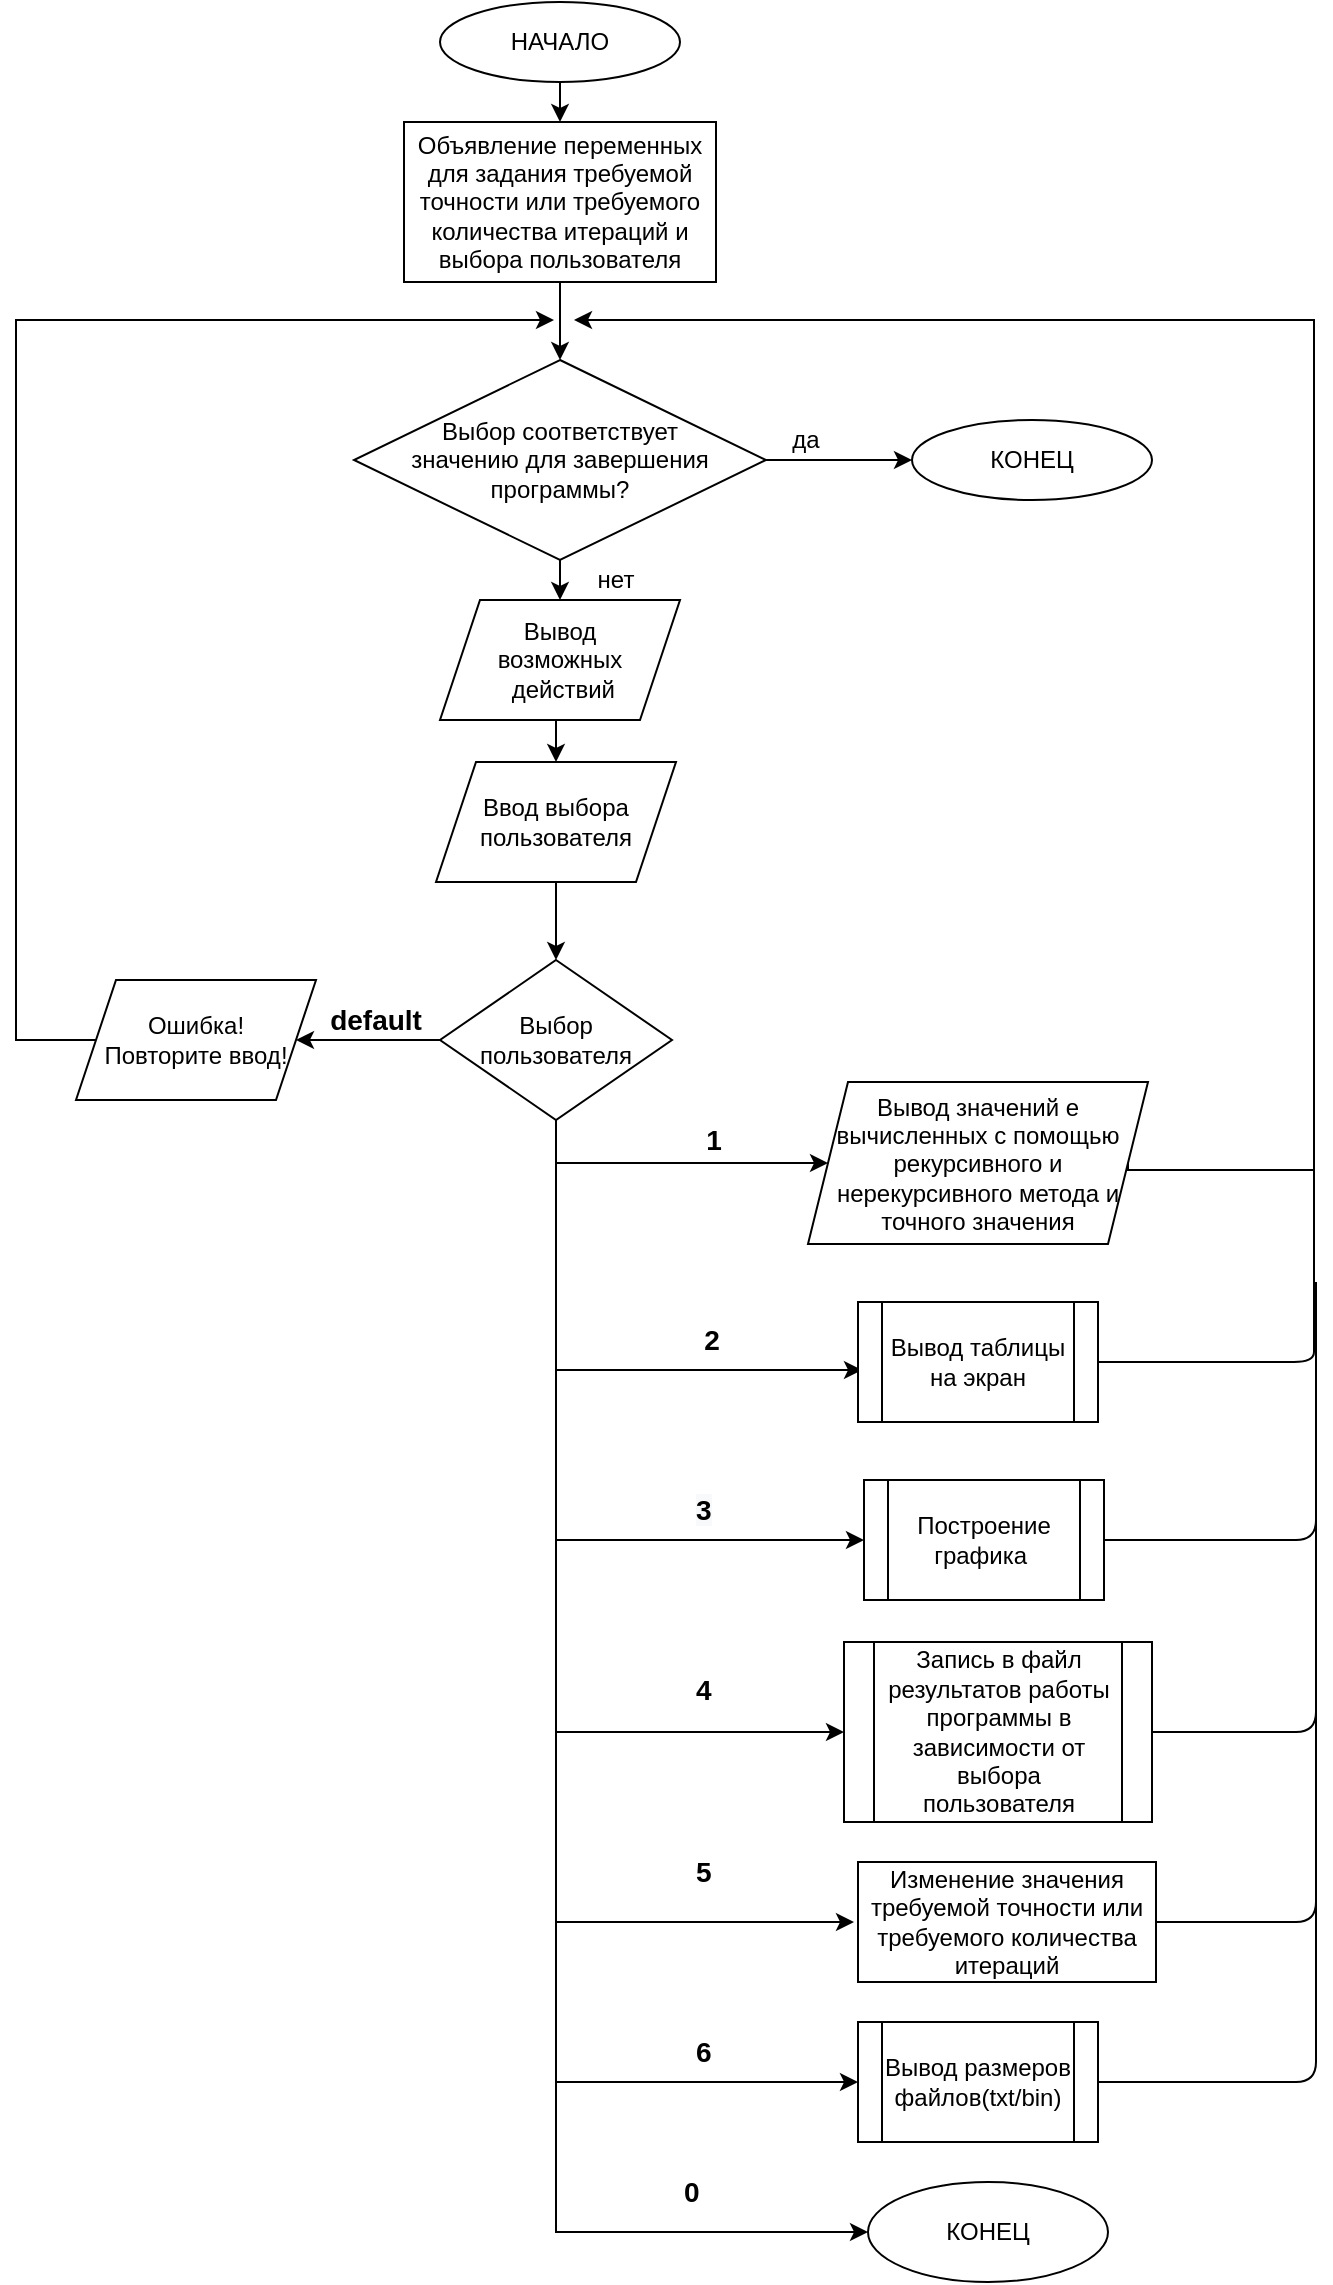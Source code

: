 <mxfile version="13.9.9" type="device" pages="10"><diagram id="SWUbGxO70BCPq_ZexZKI" name="main"><mxGraphModel dx="1024" dy="592" grid="1" gridSize="10" guides="1" tooltips="1" connect="1" arrows="1" fold="1" page="1" pageScale="1" pageWidth="827" pageHeight="1169" math="0" shadow="0"><root><mxCell id="UB8ul0PXjU4u-ohkMIaP-0"/><mxCell id="UB8ul0PXjU4u-ohkMIaP-1" parent="UB8ul0PXjU4u-ohkMIaP-0"/><mxCell id="UB8ul0PXjU4u-ohkMIaP-4" style="edgeStyle=orthogonalEdgeStyle;rounded=0;orthogonalLoop=1;jettySize=auto;html=1;exitX=0.5;exitY=1;exitDx=0;exitDy=0;entryX=0.5;entryY=0;entryDx=0;entryDy=0;" parent="UB8ul0PXjU4u-ohkMIaP-1" source="UB8ul0PXjU4u-ohkMIaP-2" target="UB8ul0PXjU4u-ohkMIaP-3" edge="1"><mxGeometry relative="1" as="geometry"/></mxCell><mxCell id="UB8ul0PXjU4u-ohkMIaP-2" value="НАЧАЛО" style="ellipse;whiteSpace=wrap;html=1;" parent="UB8ul0PXjU4u-ohkMIaP-1" vertex="1"><mxGeometry x="282" y="20" width="120" height="40" as="geometry"/></mxCell><mxCell id="UB8ul0PXjU4u-ohkMIaP-8" style="edgeStyle=orthogonalEdgeStyle;rounded=0;orthogonalLoop=1;jettySize=auto;html=1;exitX=0.5;exitY=1;exitDx=0;exitDy=0;" parent="UB8ul0PXjU4u-ohkMIaP-1" source="UB8ul0PXjU4u-ohkMIaP-3" target="UB8ul0PXjU4u-ohkMIaP-5" edge="1"><mxGeometry relative="1" as="geometry"><mxPoint x="342" y="169" as="sourcePoint"/></mxGeometry></mxCell><mxCell id="UB8ul0PXjU4u-ohkMIaP-3" value="Объявление переменных для задания требуемой точности или требуемого количества итераций и выбора пользователя" style="rounded=0;whiteSpace=wrap;html=1;" parent="UB8ul0PXjU4u-ohkMIaP-1" vertex="1"><mxGeometry x="264" y="80" width="156" height="80" as="geometry"/></mxCell><mxCell id="UB8ul0PXjU4u-ohkMIaP-7" style="edgeStyle=orthogonalEdgeStyle;rounded=0;orthogonalLoop=1;jettySize=auto;html=1;exitX=1;exitY=0.5;exitDx=0;exitDy=0;entryX=0;entryY=0.5;entryDx=0;entryDy=0;" parent="UB8ul0PXjU4u-ohkMIaP-1" source="UB8ul0PXjU4u-ohkMIaP-5" target="UB8ul0PXjU4u-ohkMIaP-6" edge="1"><mxGeometry relative="1" as="geometry"/></mxCell><mxCell id="UB8ul0PXjU4u-ohkMIaP-33" style="edgeStyle=orthogonalEdgeStyle;rounded=0;orthogonalLoop=1;jettySize=auto;html=1;exitX=0.5;exitY=1;exitDx=0;exitDy=0;entryX=0.5;entryY=0;entryDx=0;entryDy=0;" parent="UB8ul0PXjU4u-ohkMIaP-1" source="UB8ul0PXjU4u-ohkMIaP-5" target="UB8ul0PXjU4u-ohkMIaP-17" edge="1"><mxGeometry relative="1" as="geometry"/></mxCell><mxCell id="UB8ul0PXjU4u-ohkMIaP-5" value="Выбор соответствует &lt;br&gt;значению для завершения &lt;br&gt;программы?" style="rhombus;whiteSpace=wrap;html=1;" parent="UB8ul0PXjU4u-ohkMIaP-1" vertex="1"><mxGeometry x="239" y="199" width="206" height="100" as="geometry"/></mxCell><mxCell id="UB8ul0PXjU4u-ohkMIaP-6" value="КОНЕЦ" style="ellipse;whiteSpace=wrap;html=1;" parent="UB8ul0PXjU4u-ohkMIaP-1" vertex="1"><mxGeometry x="518" y="229" width="120" height="40" as="geometry"/></mxCell><mxCell id="UB8ul0PXjU4u-ohkMIaP-9" value="да" style="text;html=1;strokeColor=none;fillColor=none;align=center;verticalAlign=middle;whiteSpace=wrap;rounded=0;" parent="UB8ul0PXjU4u-ohkMIaP-1" vertex="1"><mxGeometry x="445" y="229" width="40" height="20" as="geometry"/></mxCell><mxCell id="UB8ul0PXjU4u-ohkMIaP-23" style="edgeStyle=orthogonalEdgeStyle;rounded=0;orthogonalLoop=1;jettySize=auto;html=1;exitX=0.5;exitY=1;exitDx=0;exitDy=0;entryX=0;entryY=0.5;entryDx=0;entryDy=0;" parent="UB8ul0PXjU4u-ohkMIaP-1" source="UB8ul0PXjU4u-ohkMIaP-10" target="UB8ul0PXjU4u-ohkMIaP-13" edge="1"><mxGeometry relative="1" as="geometry"/></mxCell><mxCell id="UB8ul0PXjU4u-ohkMIaP-25" style="edgeStyle=orthogonalEdgeStyle;rounded=0;orthogonalLoop=1;jettySize=auto;html=1;exitX=0.5;exitY=1;exitDx=0;exitDy=0;entryX=0;entryY=0.5;entryDx=0;entryDy=0;" parent="UB8ul0PXjU4u-ohkMIaP-1" source="UB8ul0PXjU4u-ohkMIaP-10" edge="1"><mxGeometry relative="1" as="geometry"><Array as="points"><mxPoint x="340" y="704"/></Array><mxPoint x="493" y="704" as="targetPoint"/></mxGeometry></mxCell><mxCell id="UB8ul0PXjU4u-ohkMIaP-27" style="edgeStyle=orthogonalEdgeStyle;rounded=0;orthogonalLoop=1;jettySize=auto;html=1;exitX=0.5;exitY=1;exitDx=0;exitDy=0;entryX=0;entryY=0.5;entryDx=0;entryDy=0;" parent="UB8ul0PXjU4u-ohkMIaP-1" source="UB8ul0PXjU4u-ohkMIaP-10" target="UB8ul0PXjU4u-ohkMIaP-20" edge="1"><mxGeometry relative="1" as="geometry"/></mxCell><mxCell id="UB8ul0PXjU4u-ohkMIaP-28" style="edgeStyle=orthogonalEdgeStyle;rounded=0;orthogonalLoop=1;jettySize=auto;html=1;exitX=0.5;exitY=1;exitDx=0;exitDy=0;entryX=0;entryY=0.5;entryDx=0;entryDy=0;" parent="UB8ul0PXjU4u-ohkMIaP-1" source="UB8ul0PXjU4u-ohkMIaP-10" target="UB8ul0PXjU4u-ohkMIaP-21" edge="1"><mxGeometry relative="1" as="geometry"/></mxCell><mxCell id="UB8ul0PXjU4u-ohkMIaP-29" style="edgeStyle=orthogonalEdgeStyle;rounded=0;orthogonalLoop=1;jettySize=auto;html=1;exitX=0.5;exitY=1;exitDx=0;exitDy=0;entryX=0;entryY=0.5;entryDx=0;entryDy=0;" parent="UB8ul0PXjU4u-ohkMIaP-1" source="UB8ul0PXjU4u-ohkMIaP-10" edge="1"><mxGeometry relative="1" as="geometry"><mxPoint x="489" y="980" as="targetPoint"/><Array as="points"><mxPoint x="340" y="980"/></Array></mxGeometry></mxCell><mxCell id="UB8ul0PXjU4u-ohkMIaP-38" style="edgeStyle=orthogonalEdgeStyle;rounded=0;orthogonalLoop=1;jettySize=auto;html=1;exitX=0;exitY=0.5;exitDx=0;exitDy=0;" parent="UB8ul0PXjU4u-ohkMIaP-1" source="UB8ul0PXjU4u-ohkMIaP-10" target="UB8ul0PXjU4u-ohkMIaP-32" edge="1"><mxGeometry relative="1" as="geometry"/></mxCell><mxCell id="UB8ul0PXjU4u-ohkMIaP-48" style="edgeStyle=orthogonalEdgeStyle;rounded=0;orthogonalLoop=1;jettySize=auto;html=1;exitX=0.5;exitY=1;exitDx=0;exitDy=0;entryX=0;entryY=0.5;entryDx=0;entryDy=0;" parent="UB8ul0PXjU4u-ohkMIaP-1" source="UB8ul0PXjU4u-ohkMIaP-10" target="UB8ul0PXjU4u-ohkMIaP-47" edge="1"><mxGeometry relative="1" as="geometry"/></mxCell><mxCell id="lpUBeJL4D-xDQXMGXa1U-4" style="edgeStyle=orthogonalEdgeStyle;rounded=0;orthogonalLoop=1;jettySize=auto;html=1;exitX=0.5;exitY=1;exitDx=0;exitDy=0;entryX=0;entryY=0.5;entryDx=0;entryDy=0;" parent="UB8ul0PXjU4u-ohkMIaP-1" source="UB8ul0PXjU4u-ohkMIaP-10" target="lpUBeJL4D-xDQXMGXa1U-3" edge="1"><mxGeometry relative="1" as="geometry"/></mxCell><mxCell id="UB8ul0PXjU4u-ohkMIaP-10" value="Выбор пользователя" style="rhombus;whiteSpace=wrap;html=1;" parent="UB8ul0PXjU4u-ohkMIaP-1" vertex="1"><mxGeometry x="282" y="499" width="116" height="80" as="geometry"/></mxCell><mxCell id="UB8ul0PXjU4u-ohkMIaP-30" style="edgeStyle=orthogonalEdgeStyle;rounded=0;orthogonalLoop=1;jettySize=auto;html=1;exitX=1;exitY=0.5;exitDx=0;exitDy=0;" parent="UB8ul0PXjU4u-ohkMIaP-1" source="UB8ul0PXjU4u-ohkMIaP-13" edge="1"><mxGeometry relative="1" as="geometry"><mxPoint x="349" y="179" as="targetPoint"/><Array as="points"><mxPoint x="719" y="604"/><mxPoint x="719" y="179"/></Array></mxGeometry></mxCell><mxCell id="UB8ul0PXjU4u-ohkMIaP-13" value="Вывод значений е вычисленных с помощью рекурсивного и нерекурсивного метода и точного значения" style="shape=parallelogram;perimeter=parallelogramPerimeter;whiteSpace=wrap;html=1;fixedSize=1;" parent="UB8ul0PXjU4u-ohkMIaP-1" vertex="1"><mxGeometry x="466" y="560" width="170" height="81" as="geometry"/></mxCell><mxCell id="UB8ul0PXjU4u-ohkMIaP-16" value="Вывод таблицы на экран" style="shape=process;whiteSpace=wrap;html=1;backgroundOutline=1;" parent="UB8ul0PXjU4u-ohkMIaP-1" vertex="1"><mxGeometry x="491" y="670" width="120" height="60" as="geometry"/></mxCell><mxCell id="UB8ul0PXjU4u-ohkMIaP-35" style="edgeStyle=orthogonalEdgeStyle;rounded=0;orthogonalLoop=1;jettySize=auto;html=1;exitX=0.5;exitY=1;exitDx=0;exitDy=0;entryX=0.5;entryY=0;entryDx=0;entryDy=0;" parent="UB8ul0PXjU4u-ohkMIaP-1" source="UB8ul0PXjU4u-ohkMIaP-17" target="UB8ul0PXjU4u-ohkMIaP-34" edge="1"><mxGeometry relative="1" as="geometry"/></mxCell><mxCell id="UB8ul0PXjU4u-ohkMIaP-17" value="Вывод &lt;br&gt;возможных&lt;br&gt;&amp;nbsp;действий" style="shape=parallelogram;perimeter=parallelogramPerimeter;whiteSpace=wrap;html=1;fixedSize=1;" parent="UB8ul0PXjU4u-ohkMIaP-1" vertex="1"><mxGeometry x="282" y="319" width="120" height="60" as="geometry"/></mxCell><mxCell id="UB8ul0PXjU4u-ohkMIaP-20" value="Построение графика&amp;nbsp;" style="shape=process;whiteSpace=wrap;html=1;backgroundOutline=1;" parent="UB8ul0PXjU4u-ohkMIaP-1" vertex="1"><mxGeometry x="494" y="759" width="120" height="60" as="geometry"/></mxCell><mxCell id="UB8ul0PXjU4u-ohkMIaP-21" value="Запись в файл результатов работы программы в зависимости от выбора пользователя" style="shape=process;whiteSpace=wrap;html=1;backgroundOutline=1;" parent="UB8ul0PXjU4u-ohkMIaP-1" vertex="1"><mxGeometry x="484" y="840" width="154" height="90" as="geometry"/></mxCell><mxCell id="UB8ul0PXjU4u-ohkMIaP-39" style="edgeStyle=orthogonalEdgeStyle;rounded=0;orthogonalLoop=1;jettySize=auto;html=1;exitX=0;exitY=0.5;exitDx=0;exitDy=0;" parent="UB8ul0PXjU4u-ohkMIaP-1" source="UB8ul0PXjU4u-ohkMIaP-32" edge="1"><mxGeometry relative="1" as="geometry"><mxPoint x="339" y="179" as="targetPoint"/><Array as="points"><mxPoint x="70" y="539"/><mxPoint x="70" y="179"/></Array></mxGeometry></mxCell><mxCell id="UB8ul0PXjU4u-ohkMIaP-32" value="Ошибка! &lt;br&gt;Повторите ввод!" style="shape=parallelogram;perimeter=parallelogramPerimeter;whiteSpace=wrap;html=1;fixedSize=1;" parent="UB8ul0PXjU4u-ohkMIaP-1" vertex="1"><mxGeometry x="100" y="509" width="120" height="60" as="geometry"/></mxCell><mxCell id="UB8ul0PXjU4u-ohkMIaP-36" style="edgeStyle=orthogonalEdgeStyle;rounded=0;orthogonalLoop=1;jettySize=auto;html=1;exitX=0.5;exitY=1;exitDx=0;exitDy=0;entryX=0.5;entryY=0;entryDx=0;entryDy=0;" parent="UB8ul0PXjU4u-ohkMIaP-1" source="UB8ul0PXjU4u-ohkMIaP-34" target="UB8ul0PXjU4u-ohkMIaP-10" edge="1"><mxGeometry relative="1" as="geometry"/></mxCell><mxCell id="UB8ul0PXjU4u-ohkMIaP-34" value="Ввод выбора пользователя" style="shape=parallelogram;perimeter=parallelogramPerimeter;whiteSpace=wrap;html=1;fixedSize=1;" parent="UB8ul0PXjU4u-ohkMIaP-1" vertex="1"><mxGeometry x="280" y="400" width="120" height="60" as="geometry"/></mxCell><mxCell id="UB8ul0PXjU4u-ohkMIaP-42" value="" style="endArrow=none;html=1;exitX=1;exitY=0.5;exitDx=0;exitDy=0;" parent="UB8ul0PXjU4u-ohkMIaP-1" source="UB8ul0PXjU4u-ohkMIaP-16" edge="1"><mxGeometry width="50" height="50" relative="1" as="geometry"><mxPoint x="643" y="704" as="sourcePoint"/><mxPoint x="719" y="599" as="targetPoint"/><Array as="points"><mxPoint x="719" y="700"/><mxPoint x="719" y="690"/></Array></mxGeometry></mxCell><mxCell id="UB8ul0PXjU4u-ohkMIaP-44" value="" style="endArrow=none;html=1;exitX=1;exitY=0.5;exitDx=0;exitDy=0;" parent="UB8ul0PXjU4u-ohkMIaP-1" source="UB8ul0PXjU4u-ohkMIaP-20" edge="1"><mxGeometry width="50" height="50" relative="1" as="geometry"><mxPoint x="675" y="819" as="sourcePoint"/><mxPoint x="720" y="660" as="targetPoint"/><Array as="points"><mxPoint x="720" y="789"/></Array></mxGeometry></mxCell><mxCell id="UB8ul0PXjU4u-ohkMIaP-45" value="" style="endArrow=none;html=1;exitX=1;exitY=0.5;exitDx=0;exitDy=0;" parent="UB8ul0PXjU4u-ohkMIaP-1" source="UB8ul0PXjU4u-ohkMIaP-21" edge="1"><mxGeometry width="50" height="50" relative="1" as="geometry"><mxPoint x="645" y="909" as="sourcePoint"/><mxPoint x="720" y="770" as="targetPoint"/><Array as="points"><mxPoint x="720" y="885"/></Array></mxGeometry></mxCell><mxCell id="UB8ul0PXjU4u-ohkMIaP-46" value="" style="endArrow=none;html=1;exitX=1;exitY=0.5;exitDx=0;exitDy=0;" parent="UB8ul0PXjU4u-ohkMIaP-1" edge="1"><mxGeometry width="50" height="50" relative="1" as="geometry"><mxPoint x="633" y="980" as="sourcePoint"/><mxPoint x="720" y="850" as="targetPoint"/><Array as="points"><mxPoint x="720" y="980"/></Array></mxGeometry></mxCell><mxCell id="UB8ul0PXjU4u-ohkMIaP-47" value="КОНЕЦ" style="ellipse;whiteSpace=wrap;html=1;" parent="UB8ul0PXjU4u-ohkMIaP-1" vertex="1"><mxGeometry x="496" y="1110" width="120" height="50" as="geometry"/></mxCell><mxCell id="UB8ul0PXjU4u-ohkMIaP-49" value="&lt;font style=&quot;font-size: 14px&quot;&gt;&lt;b&gt;1&lt;/b&gt;&lt;/font&gt;" style="text;html=1;strokeColor=none;fillColor=none;align=center;verticalAlign=middle;whiteSpace=wrap;rounded=0;" parent="UB8ul0PXjU4u-ohkMIaP-1" vertex="1"><mxGeometry x="399" y="579" width="40" height="20" as="geometry"/></mxCell><mxCell id="UB8ul0PXjU4u-ohkMIaP-50" value="&lt;font style=&quot;font-size: 14px&quot;&gt;&lt;b&gt;2&lt;/b&gt;&lt;/font&gt;" style="text;html=1;strokeColor=none;fillColor=none;align=center;verticalAlign=middle;whiteSpace=wrap;rounded=0;" parent="UB8ul0PXjU4u-ohkMIaP-1" vertex="1"><mxGeometry x="398" y="679" width="40" height="20" as="geometry"/></mxCell><mxCell id="UB8ul0PXjU4u-ohkMIaP-52" value="&lt;b style=&quot;color: rgb(0 , 0 , 0) ; font-family: &amp;#34;helvetica&amp;#34; ; font-size: 14px ; font-style: normal ; letter-spacing: normal ; text-align: center ; text-indent: 0px ; text-transform: none ; word-spacing: 0px ; background-color: rgb(248 , 249 , 250)&quot;&gt;3&lt;/b&gt;" style="text;whiteSpace=wrap;html=1;" parent="UB8ul0PXjU4u-ohkMIaP-1" vertex="1"><mxGeometry x="408" y="759" width="110" height="30" as="geometry"/></mxCell><mxCell id="UB8ul0PXjU4u-ohkMIaP-53" value="&lt;div style=&quot;text-align: center&quot;&gt;&lt;span style=&quot;font-size: 14px&quot;&gt;&lt;font face=&quot;helvetica&quot;&gt;&lt;b&gt;4&lt;/b&gt;&lt;/font&gt;&lt;/span&gt;&lt;/div&gt;" style="text;whiteSpace=wrap;html=1;" parent="UB8ul0PXjU4u-ohkMIaP-1" vertex="1"><mxGeometry x="408" y="849" width="110" height="30" as="geometry"/></mxCell><mxCell id="UB8ul0PXjU4u-ohkMIaP-54" value="&lt;div style=&quot;text-align: center&quot;&gt;&lt;font face=&quot;helvetica&quot;&gt;&lt;span style=&quot;font-size: 14px&quot;&gt;&lt;b&gt;5&lt;/b&gt;&lt;/span&gt;&lt;/font&gt;&lt;/div&gt;" style="text;whiteSpace=wrap;html=1;" parent="UB8ul0PXjU4u-ohkMIaP-1" vertex="1"><mxGeometry x="408" y="940" width="110" height="30" as="geometry"/></mxCell><mxCell id="UB8ul0PXjU4u-ohkMIaP-55" value="&lt;div style=&quot;text-align: center&quot;&gt;&lt;font face=&quot;helvetica&quot;&gt;&lt;span style=&quot;font-size: 14px&quot;&gt;&lt;b&gt;0&lt;/b&gt;&lt;/span&gt;&lt;/font&gt;&lt;/div&gt;" style="text;whiteSpace=wrap;html=1;" parent="UB8ul0PXjU4u-ohkMIaP-1" vertex="1"><mxGeometry x="402" y="1100" width="110" height="30" as="geometry"/></mxCell><mxCell id="UB8ul0PXjU4u-ohkMIaP-57" value="&lt;b&gt;&lt;font style=&quot;font-size: 14px&quot;&gt;default&lt;/font&gt;&lt;/b&gt;" style="text;html=1;strokeColor=none;fillColor=none;align=center;verticalAlign=middle;whiteSpace=wrap;rounded=0;" parent="UB8ul0PXjU4u-ohkMIaP-1" vertex="1"><mxGeometry x="230" y="519" width="40" height="20" as="geometry"/></mxCell><mxCell id="UB8ul0PXjU4u-ohkMIaP-58" value="нет" style="text;html=1;strokeColor=none;fillColor=none;align=center;verticalAlign=middle;whiteSpace=wrap;rounded=0;" parent="UB8ul0PXjU4u-ohkMIaP-1" vertex="1"><mxGeometry x="350" y="299" width="40" height="20" as="geometry"/></mxCell><mxCell id="lpUBeJL4D-xDQXMGXa1U-3" value="Вывод размеров файлов(txt/bin)" style="shape=process;whiteSpace=wrap;html=1;backgroundOutline=1;" parent="UB8ul0PXjU4u-ohkMIaP-1" vertex="1"><mxGeometry x="491" y="1030" width="120" height="60" as="geometry"/></mxCell><mxCell id="lpUBeJL4D-xDQXMGXa1U-6" value="" style="endArrow=none;html=1;exitX=1;exitY=0.5;exitDx=0;exitDy=0;" parent="UB8ul0PXjU4u-ohkMIaP-1" source="lpUBeJL4D-xDQXMGXa1U-3" edge="1"><mxGeometry width="50" height="50" relative="1" as="geometry"><mxPoint x="611" y="1060" as="sourcePoint"/><mxPoint x="720" y="930" as="targetPoint"/><Array as="points"><mxPoint x="720" y="1060"/></Array></mxGeometry></mxCell><mxCell id="lpUBeJL4D-xDQXMGXa1U-7" value="&lt;div style=&quot;text-align: center&quot;&gt;&lt;font face=&quot;helvetica&quot;&gt;&lt;span style=&quot;font-size: 14px&quot;&gt;&lt;b&gt;6&lt;/b&gt;&lt;/span&gt;&lt;/font&gt;&lt;/div&gt;" style="text;whiteSpace=wrap;html=1;" parent="UB8ul0PXjU4u-ohkMIaP-1" vertex="1"><mxGeometry x="408" y="1030" width="110" height="30" as="geometry"/></mxCell><mxCell id="UWM6Cxq21wvy6aCSRifS-0" value="&lt;span&gt;Изменение значения требуемой точности или требуемого количества итераций&lt;/span&gt;" style="rounded=0;whiteSpace=wrap;html=1;" vertex="1" parent="UB8ul0PXjU4u-ohkMIaP-1"><mxGeometry x="491" y="950" width="149" height="60" as="geometry"/></mxCell></root></mxGraphModel></diagram><diagram id="Xjnp6bsRdxlk98gm9Ti1" name="f"><mxGraphModel dx="1024" dy="592" grid="1" gridSize="10" guides="1" tooltips="1" connect="1" arrows="1" fold="1" page="1" pageScale="1" pageWidth="827" pageHeight="1169" math="0" shadow="0"><root><mxCell id="0"/><mxCell id="1" parent="0"/><mxCell id="5DO_B-Qeee_kI4SkAElx-3" style="edgeStyle=orthogonalEdgeStyle;rounded=0;orthogonalLoop=1;jettySize=auto;html=1;exitX=0.5;exitY=1;exitDx=0;exitDy=0;entryX=0.5;entryY=0;entryDx=0;entryDy=0;" parent="1" source="5DO_B-Qeee_kI4SkAElx-1" target="5DO_B-Qeee_kI4SkAElx-2" edge="1"><mxGeometry relative="1" as="geometry"/></mxCell><mxCell id="5DO_B-Qeee_kI4SkAElx-1" value="НАЧАЛО" style="ellipse;whiteSpace=wrap;html=1;" parent="1" vertex="1"><mxGeometry x="320" y="10" width="190" height="40" as="geometry"/></mxCell><mxCell id="5DO_B-Qeee_kI4SkAElx-2" value="Вернуть значение N-го члена последовательности" style="ellipse;whiteSpace=wrap;html=1;" parent="1" vertex="1"><mxGeometry x="317" y="80" width="196" height="70" as="geometry"/></mxCell><mxCell id="5DO_B-Qeee_kI4SkAElx-5" value="&lt;pre style=&quot;color: rgb(169 , 183 , 198) ; font-family: &amp;#34;jetbrains mono&amp;#34; , monospace ; font-size: 14px&quot;&gt;&lt;b&gt;&lt;span style=&quot;color: rgb(204 , 120 , 50)&quot;&gt;double &lt;/span&gt;f(&lt;span style=&quot;color: rgb(204 , 120 , 50)&quot;&gt;int &lt;/span&gt;n)&lt;/b&gt;&lt;/pre&gt;" style="text;whiteSpace=wrap;html=1;" parent="1" vertex="1"><mxGeometry x="520" width="130" height="50" as="geometry"/></mxCell></root></mxGraphModel></diagram><diagram id="zJwRGoiTaayKxldGD0jt" name="lim"><mxGraphModel dx="1038" dy="607" grid="1" gridSize="10" guides="1" tooltips="1" connect="1" arrows="1" fold="1" page="1" pageScale="1" pageWidth="827" pageHeight="1169" math="0" shadow="0"><root><mxCell id="6gWsRUEPL-Bu1p0NlsD7-0"/><mxCell id="6gWsRUEPL-Bu1p0NlsD7-1" parent="6gWsRUEPL-Bu1p0NlsD7-0"/><mxCell id="6gWsRUEPL-Bu1p0NlsD7-3" value="&lt;pre style=&quot;color: rgb(169 , 183 , 198) ; font-family: &amp;#34;jetbrains mono&amp;#34; , monospace ; font-size: 16px&quot;&gt;&lt;pre style=&quot;font-family: &amp;#34;jetbrains mono&amp;#34; , monospace ; font-size: 17px&quot;&gt;&lt;b&gt;&lt;span style=&quot;color: rgb(204 , 120 , 50)&quot;&gt;double &lt;/span&gt;&lt;span style=&quot;color: rgb(255 , 198 , 109)&quot;&gt;lim&lt;/span&gt;(&lt;span style=&quot;color: rgb(204 , 120 , 50)&quot;&gt;double &lt;/span&gt;choose) &lt;/b&gt;&lt;/pre&gt;&lt;/pre&gt;" style="text;whiteSpace=wrap;html=1;" parent="6gWsRUEPL-Bu1p0NlsD7-1" vertex="1"><mxGeometry x="491" width="180" height="50" as="geometry"/></mxCell><mxCell id="6gWsRUEPL-Bu1p0NlsD7-7" style="edgeStyle=orthogonalEdgeStyle;rounded=0;orthogonalLoop=1;jettySize=auto;html=1;exitX=0.5;exitY=1;exitDx=0;exitDy=0;entryX=0.5;entryY=0;entryDx=0;entryDy=0;" parent="6gWsRUEPL-Bu1p0NlsD7-1" source="6gWsRUEPL-Bu1p0NlsD7-4" target="6gWsRUEPL-Bu1p0NlsD7-6" edge="1"><mxGeometry relative="1" as="geometry"/></mxCell><mxCell id="6gWsRUEPL-Bu1p0NlsD7-4" value="НАЧАЛО" style="ellipse;whiteSpace=wrap;html=1;" parent="6gWsRUEPL-Bu1p0NlsD7-1" vertex="1"><mxGeometry x="354" y="20" width="120" height="30" as="geometry"/></mxCell><mxCell id="290FsTAHS9pCbQKECHg7-2" style="edgeStyle=orthogonalEdgeStyle;rounded=0;orthogonalLoop=1;jettySize=auto;html=1;exitX=1;exitY=0.5;exitDx=0;exitDy=0;" edge="1" parent="6gWsRUEPL-Bu1p0NlsD7-1" source="6gWsRUEPL-Bu1p0NlsD7-5"><mxGeometry relative="1" as="geometry"><mxPoint x="640" y="290" as="targetPoint"/><Array as="points"><mxPoint x="790" y="565"/><mxPoint x="790" y="290"/></Array></mxGeometry></mxCell><mxCell id="290FsTAHS9pCbQKECHg7-18" style="edgeStyle=orthogonalEdgeStyle;rounded=0;orthogonalLoop=1;jettySize=auto;html=1;exitX=0;exitY=0.5;exitDx=0;exitDy=0;entryX=1;entryY=0.5;entryDx=0;entryDy=0;" edge="1" parent="6gWsRUEPL-Bu1p0NlsD7-1" source="6gWsRUEPL-Bu1p0NlsD7-5" target="290FsTAHS9pCbQKECHg7-16"><mxGeometry relative="1" as="geometry"/></mxCell><mxCell id="6gWsRUEPL-Bu1p0NlsD7-5" value="Разница между &lt;br&gt;числом Эйлера и текущим &lt;br&gt;значением последовательности &lt;br&gt;меньше требуемой &lt;br&gt;точности?" style="rhombus;whiteSpace=wrap;html=1;" parent="6gWsRUEPL-Bu1p0NlsD7-1" vertex="1"><mxGeometry x="530" y="510" width="220" height="110" as="geometry"/></mxCell><mxCell id="290FsTAHS9pCbQKECHg7-9" style="edgeStyle=orthogonalEdgeStyle;rounded=0;orthogonalLoop=1;jettySize=auto;html=1;exitX=0.5;exitY=1;exitDx=0;exitDy=0;" edge="1" parent="6gWsRUEPL-Bu1p0NlsD7-1" source="6gWsRUEPL-Bu1p0NlsD7-6" target="290FsTAHS9pCbQKECHg7-0"><mxGeometry relative="1" as="geometry"/></mxCell><mxCell id="6gWsRUEPL-Bu1p0NlsD7-6" value="Объявление переменной значения функции и номера последовательности&amp;nbsp;" style="rounded=0;whiteSpace=wrap;html=1;" parent="6gWsRUEPL-Bu1p0NlsD7-1" vertex="1"><mxGeometry x="331" y="80" width="166" height="50" as="geometry"/></mxCell><mxCell id="6gWsRUEPL-Bu1p0NlsD7-12" style="edgeStyle=orthogonalEdgeStyle;rounded=0;orthogonalLoop=1;jettySize=auto;html=1;exitX=0.5;exitY=1;exitDx=0;exitDy=0;entryX=0.5;entryY=0;entryDx=0;entryDy=0;" parent="6gWsRUEPL-Bu1p0NlsD7-1" source="6gWsRUEPL-Bu1p0NlsD7-8" target="6gWsRUEPL-Bu1p0NlsD7-11" edge="1"><mxGeometry relative="1" as="geometry"/></mxCell><mxCell id="6gWsRUEPL-Bu1p0NlsD7-8" value="Вычисление значения члена последовательности от текущего номера последовательности" style="shape=process;whiteSpace=wrap;html=1;backgroundOutline=1;" parent="6gWsRUEPL-Bu1p0NlsD7-1" vertex="1"><mxGeometry x="562" y="330" width="156" height="80" as="geometry"/></mxCell><mxCell id="6gWsRUEPL-Bu1p0NlsD7-13" style="edgeStyle=orthogonalEdgeStyle;rounded=0;orthogonalLoop=1;jettySize=auto;html=1;exitX=0.5;exitY=1;exitDx=0;exitDy=0;entryX=0.5;entryY=0;entryDx=0;entryDy=0;" parent="6gWsRUEPL-Bu1p0NlsD7-1" source="6gWsRUEPL-Bu1p0NlsD7-11" target="6gWsRUEPL-Bu1p0NlsD7-5" edge="1"><mxGeometry relative="1" as="geometry"/></mxCell><mxCell id="6gWsRUEPL-Bu1p0NlsD7-11" value="Увеличение номера последовательности" style="rounded=0;whiteSpace=wrap;html=1;" parent="6gWsRUEPL-Bu1p0NlsD7-1" vertex="1"><mxGeometry x="563" y="440" width="154" height="40" as="geometry"/></mxCell><mxCell id="6gWsRUEPL-Bu1p0NlsD7-20" value="нет" style="text;html=1;strokeColor=none;fillColor=none;align=center;verticalAlign=middle;whiteSpace=wrap;rounded=0;" parent="6gWsRUEPL-Bu1p0NlsD7-1" vertex="1"><mxGeometry x="736" y="540" width="40" height="20" as="geometry"/></mxCell><mxCell id="290FsTAHS9pCbQKECHg7-5" style="edgeStyle=orthogonalEdgeStyle;rounded=0;orthogonalLoop=1;jettySize=auto;html=1;exitX=1;exitY=0.5;exitDx=0;exitDy=0;entryX=0.5;entryY=0;entryDx=0;entryDy=0;" edge="1" parent="6gWsRUEPL-Bu1p0NlsD7-1" source="290FsTAHS9pCbQKECHg7-0" target="6gWsRUEPL-Bu1p0NlsD7-8"><mxGeometry relative="1" as="geometry"/></mxCell><mxCell id="290FsTAHS9pCbQKECHg7-6" style="edgeStyle=orthogonalEdgeStyle;rounded=0;orthogonalLoop=1;jettySize=auto;html=1;exitX=0;exitY=0.5;exitDx=0;exitDy=0;entryX=0.5;entryY=0;entryDx=0;entryDy=0;" edge="1" parent="6gWsRUEPL-Bu1p0NlsD7-1" source="290FsTAHS9pCbQKECHg7-0" target="290FsTAHS9pCbQKECHg7-4"><mxGeometry relative="1" as="geometry"/></mxCell><mxCell id="290FsTAHS9pCbQKECHg7-0" value="значение выбора&amp;lt; 1&lt;br&gt;(является требуемой точностью)?" style="rhombus;whiteSpace=wrap;html=1;" vertex="1" parent="6gWsRUEPL-Bu1p0NlsD7-1"><mxGeometry x="319" y="160" width="191" height="100" as="geometry"/></mxCell><mxCell id="290FsTAHS9pCbQKECHg7-13" style="edgeStyle=orthogonalEdgeStyle;rounded=0;orthogonalLoop=1;jettySize=auto;html=1;exitX=0.5;exitY=1;exitDx=0;exitDy=0;entryX=0.5;entryY=0;entryDx=0;entryDy=0;" edge="1" parent="6gWsRUEPL-Bu1p0NlsD7-1" source="290FsTAHS9pCbQKECHg7-4" target="290FsTAHS9pCbQKECHg7-11"><mxGeometry relative="1" as="geometry"/></mxCell><mxCell id="290FsTAHS9pCbQKECHg7-19" style="edgeStyle=orthogonalEdgeStyle;rounded=0;orthogonalLoop=1;jettySize=auto;html=1;exitX=1;exitY=0.5;exitDx=0;exitDy=0;entryX=0.5;entryY=0;entryDx=0;entryDy=0;" edge="1" parent="6gWsRUEPL-Bu1p0NlsD7-1" source="290FsTAHS9pCbQKECHg7-4" target="290FsTAHS9pCbQKECHg7-16"><mxGeometry relative="1" as="geometry"/></mxCell><mxCell id="290FsTAHS9pCbQKECHg7-4" value="Посчитано требуемое &lt;br&gt;количество итераций&lt;br&gt;(значение выбора)?" style="rhombus;whiteSpace=wrap;html=1;" vertex="1" parent="6gWsRUEPL-Bu1p0NlsD7-1"><mxGeometry x="110" y="290" width="190" height="130" as="geometry"/></mxCell><mxCell id="290FsTAHS9pCbQKECHg7-7" value="да" style="text;html=1;strokeColor=none;fillColor=none;align=center;verticalAlign=middle;whiteSpace=wrap;rounded=0;" vertex="1" parent="6gWsRUEPL-Bu1p0NlsD7-1"><mxGeometry x="523" y="190" width="40" height="20" as="geometry"/></mxCell><mxCell id="290FsTAHS9pCbQKECHg7-8" value="нет" style="text;html=1;strokeColor=none;fillColor=none;align=center;verticalAlign=middle;whiteSpace=wrap;rounded=0;" vertex="1" parent="6gWsRUEPL-Bu1p0NlsD7-1"><mxGeometry x="220" y="190" width="40" height="20" as="geometry"/></mxCell><mxCell id="290FsTAHS9pCbQKECHg7-10" style="edgeStyle=orthogonalEdgeStyle;rounded=0;orthogonalLoop=1;jettySize=auto;html=1;exitX=0.5;exitY=1;exitDx=0;exitDy=0;entryX=0.5;entryY=0;entryDx=0;entryDy=0;" edge="1" parent="6gWsRUEPL-Bu1p0NlsD7-1" source="290FsTAHS9pCbQKECHg7-11" target="290FsTAHS9pCbQKECHg7-12"><mxGeometry relative="1" as="geometry"/></mxCell><mxCell id="290FsTAHS9pCbQKECHg7-11" value="Вычисление значения члена последовательности от текущего номера последовательности" style="shape=process;whiteSpace=wrap;html=1;backgroundOutline=1;" vertex="1" parent="6gWsRUEPL-Bu1p0NlsD7-1"><mxGeometry x="127" y="460" width="156" height="80" as="geometry"/></mxCell><mxCell id="290FsTAHS9pCbQKECHg7-14" style="edgeStyle=orthogonalEdgeStyle;rounded=0;orthogonalLoop=1;jettySize=auto;html=1;exitX=0.5;exitY=1;exitDx=0;exitDy=0;" edge="1" parent="6gWsRUEPL-Bu1p0NlsD7-1" source="290FsTAHS9pCbQKECHg7-12"><mxGeometry relative="1" as="geometry"><mxPoint x="205.588" y="270" as="targetPoint"/><Array as="points"><mxPoint x="205" y="630"/><mxPoint x="80" y="630"/><mxPoint x="80" y="270"/></Array></mxGeometry></mxCell><mxCell id="290FsTAHS9pCbQKECHg7-12" value="Увеличение номера последовательности" style="rounded=0;whiteSpace=wrap;html=1;" vertex="1" parent="6gWsRUEPL-Bu1p0NlsD7-1"><mxGeometry x="128" y="570" width="154" height="40" as="geometry"/></mxCell><mxCell id="290FsTAHS9pCbQKECHg7-16" value="Вернуть &lt;br&gt;значение члена последовательности" style="ellipse;whiteSpace=wrap;html=1;" vertex="1" parent="6gWsRUEPL-Bu1p0NlsD7-1"><mxGeometry x="337" y="530" width="160" height="70" as="geometry"/></mxCell><mxCell id="290FsTAHS9pCbQKECHg7-17" value="да" style="text;html=1;strokeColor=none;fillColor=none;align=center;verticalAlign=middle;whiteSpace=wrap;rounded=0;" vertex="1" parent="6gWsRUEPL-Bu1p0NlsD7-1"><mxGeometry x="497" y="530" width="40" height="20" as="geometry"/></mxCell><mxCell id="290FsTAHS9pCbQKECHg7-20" value="да" style="text;html=1;strokeColor=none;fillColor=none;align=center;verticalAlign=middle;whiteSpace=wrap;rounded=0;" vertex="1" parent="6gWsRUEPL-Bu1p0NlsD7-1"><mxGeometry x="300" y="330" width="40" height="20" as="geometry"/></mxCell><mxCell id="290FsTAHS9pCbQKECHg7-21" value="нет" style="text;html=1;strokeColor=none;fillColor=none;align=center;verticalAlign=middle;whiteSpace=wrap;rounded=0;" vertex="1" parent="6gWsRUEPL-Bu1p0NlsD7-1"><mxGeometry x="210" y="420" width="40" height="20" as="geometry"/></mxCell></root></mxGraphModel></diagram><diagram id="L9EJTnaN9-CH8S-pP5r6" name="recLim"><mxGraphModel dx="1221" dy="714" grid="1" gridSize="10" guides="1" tooltips="1" connect="1" arrows="1" fold="1" page="1" pageScale="1" pageWidth="827" pageHeight="1169" math="0" shadow="0"><root><mxCell id="flt9sAaWA7s3jCIiZJnB-0"/><mxCell id="flt9sAaWA7s3jCIiZJnB-1" parent="flt9sAaWA7s3jCIiZJnB-0"/><mxCell id="flt9sAaWA7s3jCIiZJnB-2" value="&lt;pre style=&quot;color: rgb(169 , 183 , 198) ; font-family: &amp;#34;jetbrains mono&amp;#34; , monospace ; font-size: 18px&quot;&gt;&lt;pre style=&quot;font-family: &amp;#34;jetbrains mono&amp;#34; , monospace&quot;&gt;&lt;pre style=&quot;font-family: &amp;#34;jetbrains mono&amp;#34; , monospace&quot;&gt;&lt;b&gt;&lt;span style=&quot;color: rgb(204 , 120 , 50)&quot;&gt;double &lt;/span&gt;&lt;span style=&quot;color: rgb(255 , 198 , 109)&quot;&gt;recLim&lt;/span&gt;&lt;/b&gt;&lt;b style=&quot;white-space: normal&quot;&gt;(&lt;span style=&quot;color: rgb(204 , 120 , 50)&quot;&gt;double &lt;/span&gt;choose&lt;span style=&quot;color: rgb(204 , 120 , 50)&quot;&gt;,&amp;nbsp;&lt;/span&gt;&lt;/b&gt;&lt;b style=&quot;white-space: normal&quot;&gt;&lt;span style=&quot;color: rgb(204 , 120 , 50)&quot;&gt;int &lt;/span&gt;n)&lt;/b&gt;&lt;/pre&gt;&lt;/pre&gt;&lt;/pre&gt;" style="text;whiteSpace=wrap;html=1;" vertex="1" parent="flt9sAaWA7s3jCIiZJnB-1"><mxGeometry x="530" width="289" height="50" as="geometry"/></mxCell><mxCell id="flt9sAaWA7s3jCIiZJnB-3" style="edgeStyle=orthogonalEdgeStyle;rounded=0;orthogonalLoop=1;jettySize=auto;html=1;exitX=0.5;exitY=1;exitDx=0;exitDy=0;entryX=0.5;entryY=0;entryDx=0;entryDy=0;" edge="1" parent="flt9sAaWA7s3jCIiZJnB-1" source="flt9sAaWA7s3jCIiZJnB-4" target="flt9sAaWA7s3jCIiZJnB-9"><mxGeometry relative="1" as="geometry"/></mxCell><mxCell id="flt9sAaWA7s3jCIiZJnB-4" value="НАЧАЛО" style="ellipse;whiteSpace=wrap;html=1;" vertex="1" parent="flt9sAaWA7s3jCIiZJnB-1"><mxGeometry x="354" y="20" width="120" height="30" as="geometry"/></mxCell><mxCell id="5ob_mFpeiqWzNbzrTGF5-1" style="edgeStyle=orthogonalEdgeStyle;rounded=0;orthogonalLoop=1;jettySize=auto;html=1;exitX=0.5;exitY=1;exitDx=0;exitDy=0;entryX=0.5;entryY=0;entryDx=0;entryDy=0;" edge="1" parent="flt9sAaWA7s3jCIiZJnB-1" source="flt9sAaWA7s3jCIiZJnB-9" target="5ob_mFpeiqWzNbzrTGF5-0"><mxGeometry relative="1" as="geometry"/></mxCell><mxCell id="flt9sAaWA7s3jCIiZJnB-9" value="Объявление переменной значения функции&amp;nbsp;&amp;nbsp;" style="rounded=0;whiteSpace=wrap;html=1;" vertex="1" parent="flt9sAaWA7s3jCIiZJnB-1"><mxGeometry x="331" y="80" width="166" height="50" as="geometry"/></mxCell><mxCell id="flt9sAaWA7s3jCIiZJnB-15" style="edgeStyle=orthogonalEdgeStyle;rounded=0;orthogonalLoop=1;jettySize=auto;html=1;exitX=1;exitY=0.5;exitDx=0;exitDy=0;entryX=0.5;entryY=0;entryDx=0;entryDy=0;" edge="1" parent="flt9sAaWA7s3jCIiZJnB-1" source="flt9sAaWA7s3jCIiZJnB-17"><mxGeometry relative="1" as="geometry"><mxPoint x="640" y="420" as="targetPoint"/></mxGeometry></mxCell><mxCell id="flt9sAaWA7s3jCIiZJnB-16" style="edgeStyle=orthogonalEdgeStyle;rounded=0;orthogonalLoop=1;jettySize=auto;html=1;exitX=0;exitY=0.5;exitDx=0;exitDy=0;entryX=0.5;entryY=0;entryDx=0;entryDy=0;" edge="1" parent="flt9sAaWA7s3jCIiZJnB-1" source="flt9sAaWA7s3jCIiZJnB-17" target="flt9sAaWA7s3jCIiZJnB-20"><mxGeometry relative="1" as="geometry"/></mxCell><mxCell id="flt9sAaWA7s3jCIiZJnB-17" value="значение выбора&amp;lt; 1&lt;br&gt;(является требуемой точностью)?" style="rhombus;whiteSpace=wrap;html=1;" vertex="1" parent="flt9sAaWA7s3jCIiZJnB-1"><mxGeometry x="319" y="250" width="190" height="100" as="geometry"/></mxCell><mxCell id="flt9sAaWA7s3jCIiZJnB-18" style="edgeStyle=orthogonalEdgeStyle;rounded=0;orthogonalLoop=1;jettySize=auto;html=1;exitX=0.5;exitY=1;exitDx=0;exitDy=0;entryX=0.5;entryY=0;entryDx=0;entryDy=0;" edge="1" parent="flt9sAaWA7s3jCIiZJnB-1" source="flt9sAaWA7s3jCIiZJnB-20" target="dfh6F5Fye8UBoqPCl4nh-5"><mxGeometry relative="1" as="geometry"><mxPoint x="205" y="550" as="targetPoint"/><Array as="points"/></mxGeometry></mxCell><mxCell id="flt9sAaWA7s3jCIiZJnB-19" style="edgeStyle=orthogonalEdgeStyle;rounded=0;orthogonalLoop=1;jettySize=auto;html=1;exitX=1;exitY=0.5;exitDx=0;exitDy=0;entryX=0.5;entryY=0;entryDx=0;entryDy=0;" edge="1" parent="flt9sAaWA7s3jCIiZJnB-1" source="flt9sAaWA7s3jCIiZJnB-20" target="flt9sAaWA7s3jCIiZJnB-27"><mxGeometry relative="1" as="geometry"/></mxCell><mxCell id="flt9sAaWA7s3jCIiZJnB-20" value="Посчитано требуемое &lt;br&gt;количество итераций&lt;br&gt;(значение выбора)?" style="rhombus;whiteSpace=wrap;html=1;" vertex="1" parent="flt9sAaWA7s3jCIiZJnB-1"><mxGeometry x="110" y="380" width="190" height="130" as="geometry"/></mxCell><mxCell id="flt9sAaWA7s3jCIiZJnB-21" value="да" style="text;html=1;strokeColor=none;fillColor=none;align=center;verticalAlign=middle;whiteSpace=wrap;rounded=0;" vertex="1" parent="flt9sAaWA7s3jCIiZJnB-1"><mxGeometry x="522" y="280" width="40" height="20" as="geometry"/></mxCell><mxCell id="flt9sAaWA7s3jCIiZJnB-22" value="нет" style="text;html=1;strokeColor=none;fillColor=none;align=center;verticalAlign=middle;whiteSpace=wrap;rounded=0;" vertex="1" parent="flt9sAaWA7s3jCIiZJnB-1"><mxGeometry x="220" y="280" width="40" height="20" as="geometry"/></mxCell><mxCell id="flt9sAaWA7s3jCIiZJnB-27" value="Вернуть &lt;br&gt;значение члена последовательности" style="ellipse;whiteSpace=wrap;html=1;" vertex="1" parent="flt9sAaWA7s3jCIiZJnB-1"><mxGeometry x="334" y="500" width="160" height="70" as="geometry"/></mxCell><mxCell id="flt9sAaWA7s3jCIiZJnB-29" value="да" style="text;html=1;strokeColor=none;fillColor=none;align=center;verticalAlign=middle;whiteSpace=wrap;rounded=0;" vertex="1" parent="flt9sAaWA7s3jCIiZJnB-1"><mxGeometry x="300" y="420" width="40" height="20" as="geometry"/></mxCell><mxCell id="flt9sAaWA7s3jCIiZJnB-30" value="нет" style="text;html=1;strokeColor=none;fillColor=none;align=center;verticalAlign=middle;whiteSpace=wrap;rounded=0;" vertex="1" parent="flt9sAaWA7s3jCIiZJnB-1"><mxGeometry x="200" y="510" width="40" height="20" as="geometry"/></mxCell><mxCell id="5ob_mFpeiqWzNbzrTGF5-2" style="edgeStyle=orthogonalEdgeStyle;rounded=0;orthogonalLoop=1;jettySize=auto;html=1;exitX=0.5;exitY=1;exitDx=0;exitDy=0;entryX=0.5;entryY=0;entryDx=0;entryDy=0;" edge="1" parent="flt9sAaWA7s3jCIiZJnB-1" source="5ob_mFpeiqWzNbzrTGF5-0" target="flt9sAaWA7s3jCIiZJnB-17"><mxGeometry relative="1" as="geometry"/></mxCell><mxCell id="5ob_mFpeiqWzNbzrTGF5-0" value="Вычисление значения члена последовательности от текущего номера последовательности" style="shape=process;whiteSpace=wrap;html=1;backgroundOutline=1;" vertex="1" parent="flt9sAaWA7s3jCIiZJnB-1"><mxGeometry x="336" y="150" width="156" height="80" as="geometry"/></mxCell><mxCell id="WsYpghUbIginyQdn8I2p-1" style="edgeStyle=orthogonalEdgeStyle;rounded=0;orthogonalLoop=1;jettySize=auto;html=1;exitX=0.5;exitY=1;exitDx=0;exitDy=0;entryX=0.5;entryY=0;entryDx=0;entryDy=0;" edge="1" parent="flt9sAaWA7s3jCIiZJnB-1" source="WsYpghUbIginyQdn8I2p-2" target="WsYpghUbIginyQdn8I2p-5"><mxGeometry relative="1" as="geometry"/></mxCell><mxCell id="dfh6F5Fye8UBoqPCl4nh-0" style="edgeStyle=orthogonalEdgeStyle;rounded=0;orthogonalLoop=1;jettySize=auto;html=1;exitX=0;exitY=0.5;exitDx=0;exitDy=0;entryX=0.5;entryY=0;entryDx=0;entryDy=0;" edge="1" parent="flt9sAaWA7s3jCIiZJnB-1" source="WsYpghUbIginyQdn8I2p-2" target="flt9sAaWA7s3jCIiZJnB-27"><mxGeometry relative="1" as="geometry"/></mxCell><mxCell id="WsYpghUbIginyQdn8I2p-2" value="Разница между &lt;br&gt;числом Эйлера и текущим &lt;br&gt;значением последовательности &lt;br&gt;меньше требуемой &lt;br&gt;точности?" style="rhombus;whiteSpace=wrap;html=1;" vertex="1" parent="flt9sAaWA7s3jCIiZJnB-1"><mxGeometry x="530" y="390" width="220" height="110" as="geometry"/></mxCell><mxCell id="WsYpghUbIginyQdn8I2p-4" value="да" style="text;html=1;strokeColor=none;fillColor=none;align=center;verticalAlign=middle;whiteSpace=wrap;rounded=0;" vertex="1" parent="flt9sAaWA7s3jCIiZJnB-1"><mxGeometry x="497" y="420" width="40" height="20" as="geometry"/></mxCell><mxCell id="dfh6F5Fye8UBoqPCl4nh-4" style="edgeStyle=orthogonalEdgeStyle;rounded=0;orthogonalLoop=1;jettySize=auto;html=1;exitX=0.5;exitY=1;exitDx=0;exitDy=0;entryX=0.5;entryY=0;entryDx=0;entryDy=0;" edge="1" parent="flt9sAaWA7s3jCIiZJnB-1" source="WsYpghUbIginyQdn8I2p-5" target="dfh6F5Fye8UBoqPCl4nh-3"><mxGeometry relative="1" as="geometry"><Array as="points"><mxPoint x="640" y="730"/><mxPoint x="417" y="730"/></Array></mxGeometry></mxCell><mxCell id="WsYpghUbIginyQdn8I2p-5" value="&lt;span&gt;Вычисление и присвоение &lt;br&gt;значения члена последовательности, от увеличенного на один номера последовательности&lt;/span&gt;" style="shape=process;whiteSpace=wrap;html=1;backgroundOutline=1;" vertex="1" parent="flt9sAaWA7s3jCIiZJnB-1"><mxGeometry x="562" y="530" width="156" height="110" as="geometry"/></mxCell><mxCell id="dfh6F5Fye8UBoqPCl4nh-2" value="нет" style="text;html=1;strokeColor=none;fillColor=none;align=center;verticalAlign=middle;whiteSpace=wrap;rounded=0;" vertex="1" parent="flt9sAaWA7s3jCIiZJnB-1"><mxGeometry x="654.5" y="500" width="40" height="20" as="geometry"/></mxCell><mxCell id="dfh6F5Fye8UBoqPCl4nh-3" value="КОНЕЦ" style="ellipse;whiteSpace=wrap;html=1;" vertex="1" parent="flt9sAaWA7s3jCIiZJnB-1"><mxGeometry x="357" y="750" width="120" height="40" as="geometry"/></mxCell><mxCell id="dfh6F5Fye8UBoqPCl4nh-6" style="edgeStyle=orthogonalEdgeStyle;rounded=0;orthogonalLoop=1;jettySize=auto;html=1;exitX=0.5;exitY=1;exitDx=0;exitDy=0;entryX=0.5;entryY=0;entryDx=0;entryDy=0;" edge="1" parent="flt9sAaWA7s3jCIiZJnB-1" source="dfh6F5Fye8UBoqPCl4nh-5" target="dfh6F5Fye8UBoqPCl4nh-3"><mxGeometry relative="1" as="geometry"><Array as="points"><mxPoint x="205" y="730"/><mxPoint x="417" y="730"/></Array></mxGeometry></mxCell><mxCell id="dfh6F5Fye8UBoqPCl4nh-5" value="&lt;span&gt;Вычисление и присвоение &lt;br&gt;значения члена последовательности, от увеличенного на один номера последовательности&lt;/span&gt;" style="shape=process;whiteSpace=wrap;html=1;backgroundOutline=1;" vertex="1" parent="flt9sAaWA7s3jCIiZJnB-1"><mxGeometry x="127" y="560" width="156" height="110" as="geometry"/></mxCell></root></mxGraphModel></diagram><diagram id="kGhbgCyaEyQGUbwZ9Pfy" name="table"><mxGraphModel dx="1024" dy="592" grid="1" gridSize="10" guides="1" tooltips="1" connect="1" arrows="1" fold="1" page="1" pageScale="1" pageWidth="827" pageHeight="1169" math="0" shadow="0"><root><mxCell id="35o8ozmYvNBe8KxfPZUT-0"/><mxCell id="35o8ozmYvNBe8KxfPZUT-1" parent="35o8ozmYvNBe8KxfPZUT-0"/><mxCell id="35o8ozmYvNBe8KxfPZUT-2" value="&lt;pre style=&quot;color: rgb(169 , 183 , 198) ; font-family: &amp;#34;jetbrains mono&amp;#34; , monospace ; font-size: 14px&quot;&gt;&lt;pre style=&quot;font-family: &amp;#34;jetbrains mono&amp;#34; , monospace ; font-size: 18px&quot;&gt;&lt;pre style=&quot;font-family: &amp;#34;jetbrains mono&amp;#34; , monospace&quot;&gt;&lt;b&gt;&lt;span style=&quot;color: rgb(204 , 120 , 50)&quot;&gt;void &lt;/span&gt;&lt;span style=&quot;color: rgb(255 , 198 , 109)&quot;&gt;table&lt;/span&gt;(&lt;span style=&quot;color: rgb(204 , 120 , 50)&quot;&gt;double &lt;/span&gt;choose)&lt;/b&gt;&lt;/pre&gt;&lt;/pre&gt;&lt;/pre&gt;" style="text;whiteSpace=wrap;html=1;" parent="35o8ozmYvNBe8KxfPZUT-1" vertex="1"><mxGeometry x="491" y="80" width="180" height="50" as="geometry"/></mxCell><mxCell id="35o8ozmYvNBe8KxfPZUT-3" style="edgeStyle=orthogonalEdgeStyle;rounded=0;orthogonalLoop=1;jettySize=auto;html=1;exitX=0.5;exitY=1;exitDx=0;exitDy=0;entryX=0.5;entryY=0;entryDx=0;entryDy=0;" parent="35o8ozmYvNBe8KxfPZUT-1" source="35o8ozmYvNBe8KxfPZUT-4" target="35o8ozmYvNBe8KxfPZUT-6" edge="1"><mxGeometry relative="1" as="geometry"/></mxCell><mxCell id="35o8ozmYvNBe8KxfPZUT-4" value="НАЧАЛО" style="ellipse;whiteSpace=wrap;html=1;" parent="35o8ozmYvNBe8KxfPZUT-1" vertex="1"><mxGeometry x="354" y="90" width="120" height="30" as="geometry"/></mxCell><mxCell id="35o8ozmYvNBe8KxfPZUT-6" value="Объявление переменной значения функции рекуррентного и нерекуррентного вычисления, номера последовательности&amp;nbsp;" style="rounded=0;whiteSpace=wrap;html=1;" parent="35o8ozmYvNBe8KxfPZUT-1" vertex="1"><mxGeometry x="331" y="150" width="166" height="90" as="geometry"/></mxCell><mxCell id="35o8ozmYvNBe8KxfPZUT-7" style="edgeStyle=orthogonalEdgeStyle;rounded=0;orthogonalLoop=1;jettySize=auto;html=1;exitX=0.5;exitY=1;exitDx=0;exitDy=0;entryX=0.5;entryY=0;entryDx=0;entryDy=0;" parent="35o8ozmYvNBe8KxfPZUT-1" source="35o8ozmYvNBe8KxfPZUT-6" target="35o8ozmYvNBe8KxfPZUT-16" edge="1"><mxGeometry relative="1" as="geometry"><mxPoint x="414" y="240" as="sourcePoint"/></mxGeometry></mxCell><mxCell id="35o8ozmYvNBe8KxfPZUT-9" style="edgeStyle=orthogonalEdgeStyle;rounded=0;orthogonalLoop=1;jettySize=auto;html=1;exitX=0.5;exitY=1;exitDx=0;exitDy=0;entryX=0.5;entryY=0;entryDx=0;entryDy=0;" parent="35o8ozmYvNBe8KxfPZUT-1" source="35o8ozmYvNBe8KxfPZUT-10" target="35o8ozmYvNBe8KxfPZUT-25" edge="1"><mxGeometry relative="1" as="geometry"/></mxCell><mxCell id="35o8ozmYvNBe8KxfPZUT-10" value="Вывод номера и значений члена последовательности" style="shape=parallelogram;perimeter=parallelogramPerimeter;whiteSpace=wrap;html=1;fixedSize=1;" parent="35o8ozmYvNBe8KxfPZUT-1" vertex="1"><mxGeometry x="115" y="880" width="176" height="60" as="geometry"/></mxCell><mxCell id="35o8ozmYvNBe8KxfPZUT-11" style="edgeStyle=orthogonalEdgeStyle;rounded=0;orthogonalLoop=1;jettySize=auto;html=1;exitX=1;exitY=0.5;exitDx=0;exitDy=0;" parent="35o8ozmYvNBe8KxfPZUT-1" source="35o8ozmYvNBe8KxfPZUT-13" edge="1"><mxGeometry relative="1" as="geometry"><mxPoint x="640" y="360" as="targetPoint"/><Array as="points"><mxPoint x="790" y="925"/><mxPoint x="790" y="360"/></Array></mxGeometry></mxCell><mxCell id="35o8ozmYvNBe8KxfPZUT-12" style="edgeStyle=orthogonalEdgeStyle;rounded=0;orthogonalLoop=1;jettySize=auto;html=1;exitX=0;exitY=0.5;exitDx=0;exitDy=0;entryX=1;entryY=0.5;entryDx=0;entryDy=0;" parent="35o8ozmYvNBe8KxfPZUT-1" source="35o8ozmYvNBe8KxfPZUT-13" target="35o8ozmYvNBe8KxfPZUT-44" edge="1"><mxGeometry relative="1" as="geometry"><mxPoint x="473.5" y="925" as="targetPoint"/></mxGeometry></mxCell><mxCell id="35o8ozmYvNBe8KxfPZUT-13" value="Разница между &lt;br&gt;числом Эйлера и текущими&amp;nbsp;&lt;br&gt;значениями последовательности &lt;br&gt;меньше требуемой &lt;br&gt;точности?" style="rhombus;whiteSpace=wrap;html=1;" parent="35o8ozmYvNBe8KxfPZUT-1" vertex="1"><mxGeometry x="530" y="870" width="220" height="110" as="geometry"/></mxCell><mxCell id="35o8ozmYvNBe8KxfPZUT-14" style="edgeStyle=orthogonalEdgeStyle;rounded=0;orthogonalLoop=1;jettySize=auto;html=1;exitX=1;exitY=0.5;exitDx=0;exitDy=0;entryX=0.5;entryY=0;entryDx=0;entryDy=0;" parent="35o8ozmYvNBe8KxfPZUT-1" source="35o8ozmYvNBe8KxfPZUT-16" target="35o8ozmYvNBe8KxfPZUT-33" edge="1"><mxGeometry relative="1" as="geometry"><mxPoint x="640" y="440" as="targetPoint"/></mxGeometry></mxCell><mxCell id="35o8ozmYvNBe8KxfPZUT-15" style="edgeStyle=orthogonalEdgeStyle;rounded=0;orthogonalLoop=1;jettySize=auto;html=1;exitX=0;exitY=0.5;exitDx=0;exitDy=0;entryX=0.5;entryY=0;entryDx=0;entryDy=0;" parent="35o8ozmYvNBe8KxfPZUT-1" source="35o8ozmYvNBe8KxfPZUT-16" target="35o8ozmYvNBe8KxfPZUT-19" edge="1"><mxGeometry relative="1" as="geometry"/></mxCell><mxCell id="35o8ozmYvNBe8KxfPZUT-16" value="&amp;nbsp;Значение выбора &amp;lt; 1&lt;br&gt;(является требуемой точностью)?" style="rhombus;whiteSpace=wrap;html=1;" parent="35o8ozmYvNBe8KxfPZUT-1" vertex="1"><mxGeometry x="319" y="270" width="190" height="100" as="geometry"/></mxCell><mxCell id="35o8ozmYvNBe8KxfPZUT-17" style="edgeStyle=orthogonalEdgeStyle;rounded=0;orthogonalLoop=1;jettySize=auto;html=1;exitX=0.5;exitY=1;exitDx=0;exitDy=0;entryX=0.5;entryY=0;entryDx=0;entryDy=0;" parent="35o8ozmYvNBe8KxfPZUT-1" source="35o8ozmYvNBe8KxfPZUT-19" target="35o8ozmYvNBe8KxfPZUT-23" edge="1"><mxGeometry relative="1" as="geometry"/></mxCell><mxCell id="35o8ozmYvNBe8KxfPZUT-18" style="edgeStyle=orthogonalEdgeStyle;rounded=0;orthogonalLoop=1;jettySize=auto;html=1;exitX=1;exitY=0.5;exitDx=0;exitDy=0;entryX=0.5;entryY=0;entryDx=0;entryDy=0;" parent="35o8ozmYvNBe8KxfPZUT-1" source="35o8ozmYvNBe8KxfPZUT-19" target="35o8ozmYvNBe8KxfPZUT-44" edge="1"><mxGeometry relative="1" as="geometry"><mxPoint x="413.5" y="817.5" as="targetPoint"/></mxGeometry></mxCell><mxCell id="35o8ozmYvNBe8KxfPZUT-19" value="Посчитано требуемое &lt;br&gt;количество итераций&lt;br&gt;(значение выбора)?" style="rhombus;whiteSpace=wrap;html=1;" parent="35o8ozmYvNBe8KxfPZUT-1" vertex="1"><mxGeometry x="110" y="400" width="190" height="130" as="geometry"/></mxCell><mxCell id="35o8ozmYvNBe8KxfPZUT-20" value="да" style="text;html=1;strokeColor=none;fillColor=none;align=center;verticalAlign=middle;whiteSpace=wrap;rounded=0;" parent="35o8ozmYvNBe8KxfPZUT-1" vertex="1"><mxGeometry x="522" y="300" width="40" height="20" as="geometry"/></mxCell><mxCell id="35o8ozmYvNBe8KxfPZUT-21" value="нет" style="text;html=1;strokeColor=none;fillColor=none;align=center;verticalAlign=middle;whiteSpace=wrap;rounded=0;" parent="35o8ozmYvNBe8KxfPZUT-1" vertex="1"><mxGeometry x="220" y="300" width="40" height="20" as="geometry"/></mxCell><mxCell id="35o8ozmYvNBe8KxfPZUT-22" style="edgeStyle=orthogonalEdgeStyle;rounded=0;orthogonalLoop=1;jettySize=auto;html=1;exitX=0.5;exitY=1;exitDx=0;exitDy=0;entryX=0.5;entryY=0;entryDx=0;entryDy=0;" parent="35o8ozmYvNBe8KxfPZUT-1" source="35o8ozmYvNBe8KxfPZUT-23" target="35o8ozmYvNBe8KxfPZUT-29" edge="1"><mxGeometry relative="1" as="geometry"/></mxCell><mxCell id="35o8ozmYvNBe8KxfPZUT-23" value="Вычисление значения члена последовательности от текущего номера последовательности&lt;br&gt;(рекуррентно)" style="shape=process;whiteSpace=wrap;html=1;backgroundOutline=1;" parent="35o8ozmYvNBe8KxfPZUT-1" vertex="1"><mxGeometry x="128" y="560" width="156" height="100" as="geometry"/></mxCell><mxCell id="35o8ozmYvNBe8KxfPZUT-24" style="edgeStyle=orthogonalEdgeStyle;rounded=0;orthogonalLoop=1;jettySize=auto;html=1;exitX=0.5;exitY=1;exitDx=0;exitDy=0;" parent="35o8ozmYvNBe8KxfPZUT-1" source="35o8ozmYvNBe8KxfPZUT-25" edge="1"><mxGeometry relative="1" as="geometry"><mxPoint x="206" y="370" as="targetPoint"/><Array as="points"><mxPoint x="205" y="995"/><mxPoint x="206" y="995"/><mxPoint x="206" y="1030"/><mxPoint x="60" y="1030"/><mxPoint x="60" y="370"/></Array></mxGeometry></mxCell><mxCell id="35o8ozmYvNBe8KxfPZUT-25" value="Увеличение номера последовательности" style="rounded=0;whiteSpace=wrap;html=1;" parent="35o8ozmYvNBe8KxfPZUT-1" vertex="1"><mxGeometry x="126" y="960" width="154" height="40" as="geometry"/></mxCell><mxCell id="35o8ozmYvNBe8KxfPZUT-26" value="да" style="text;html=1;strokeColor=none;fillColor=none;align=center;verticalAlign=middle;whiteSpace=wrap;rounded=0;" parent="35o8ozmYvNBe8KxfPZUT-1" vertex="1"><mxGeometry x="291" y="440" width="40" height="20" as="geometry"/></mxCell><mxCell id="35o8ozmYvNBe8KxfPZUT-27" value="нет" style="text;html=1;strokeColor=none;fillColor=none;align=center;verticalAlign=middle;whiteSpace=wrap;rounded=0;" parent="35o8ozmYvNBe8KxfPZUT-1" vertex="1"><mxGeometry x="210" y="530" width="40" height="20" as="geometry"/></mxCell><mxCell id="35o8ozmYvNBe8KxfPZUT-28" style="edgeStyle=orthogonalEdgeStyle;rounded=0;orthogonalLoop=1;jettySize=auto;html=1;exitX=0.5;exitY=1;exitDx=0;exitDy=0;entryX=0.5;entryY=0;entryDx=0;entryDy=0;" parent="35o8ozmYvNBe8KxfPZUT-1" source="35o8ozmYvNBe8KxfPZUT-29" target="eB_Glbi6LIpKGLh-u1P1-0" edge="1"><mxGeometry relative="1" as="geometry"><mxPoint x="205" y="800" as="targetPoint"/></mxGeometry></mxCell><mxCell id="35o8ozmYvNBe8KxfPZUT-29" value="Вычисление значения члена последовательности от текущего номера последовательности&lt;br&gt;(нерекуррентно)" style="shape=process;whiteSpace=wrap;html=1;backgroundOutline=1;" parent="35o8ozmYvNBe8KxfPZUT-1" vertex="1"><mxGeometry x="127" y="680" width="156" height="100" as="geometry"/></mxCell><mxCell id="35o8ozmYvNBe8KxfPZUT-30" style="edgeStyle=orthogonalEdgeStyle;rounded=0;orthogonalLoop=1;jettySize=auto;html=1;exitX=0.5;exitY=1;exitDx=0;exitDy=0;entryX=0.5;entryY=0;entryDx=0;entryDy=0;" parent="35o8ozmYvNBe8KxfPZUT-1" source="35o8ozmYvNBe8KxfPZUT-31" target="35o8ozmYvNBe8KxfPZUT-35" edge="1"><mxGeometry relative="1" as="geometry"/></mxCell><mxCell id="35o8ozmYvNBe8KxfPZUT-31" value="Вывод номера и значений члена последовательности" style="shape=parallelogram;perimeter=parallelogramPerimeter;whiteSpace=wrap;html=1;fixedSize=1;" parent="35o8ozmYvNBe8KxfPZUT-1" vertex="1"><mxGeometry x="551" y="710" width="176" height="60" as="geometry"/></mxCell><mxCell id="35o8ozmYvNBe8KxfPZUT-32" style="edgeStyle=orthogonalEdgeStyle;rounded=0;orthogonalLoop=1;jettySize=auto;html=1;exitX=0.5;exitY=1;exitDx=0;exitDy=0;entryX=0.5;entryY=0;entryDx=0;entryDy=0;" parent="35o8ozmYvNBe8KxfPZUT-1" source="35o8ozmYvNBe8KxfPZUT-33" target="35o8ozmYvNBe8KxfPZUT-37" edge="1"><mxGeometry relative="1" as="geometry"/></mxCell><mxCell id="35o8ozmYvNBe8KxfPZUT-33" value="Вычисление значения члена последовательности от текущего номера последовательности&lt;br&gt;(рекуррентно)" style="shape=process;whiteSpace=wrap;html=1;backgroundOutline=1;" parent="35o8ozmYvNBe8KxfPZUT-1" vertex="1"><mxGeometry x="562" y="400" width="156" height="100" as="geometry"/></mxCell><mxCell id="35o8ozmYvNBe8KxfPZUT-34" style="edgeStyle=orthogonalEdgeStyle;rounded=0;orthogonalLoop=1;jettySize=auto;html=1;exitX=0.5;exitY=1;exitDx=0;exitDy=0;entryX=0.5;entryY=0;entryDx=0;entryDy=0;" parent="35o8ozmYvNBe8KxfPZUT-1" source="35o8ozmYvNBe8KxfPZUT-35" target="35o8ozmYvNBe8KxfPZUT-13" edge="1"><mxGeometry relative="1" as="geometry"/></mxCell><mxCell id="35o8ozmYvNBe8KxfPZUT-35" value="Увеличение номера последовательности" style="rounded=0;whiteSpace=wrap;html=1;" parent="35o8ozmYvNBe8KxfPZUT-1" vertex="1"><mxGeometry x="563" y="800" width="154" height="40" as="geometry"/></mxCell><mxCell id="35o8ozmYvNBe8KxfPZUT-36" style="edgeStyle=orthogonalEdgeStyle;rounded=0;orthogonalLoop=1;jettySize=auto;html=1;exitX=0.5;exitY=1;exitDx=0;exitDy=0;entryX=0.5;entryY=0;entryDx=0;entryDy=0;" parent="35o8ozmYvNBe8KxfPZUT-1" source="35o8ozmYvNBe8KxfPZUT-37" target="35o8ozmYvNBe8KxfPZUT-31" edge="1"><mxGeometry relative="1" as="geometry"/></mxCell><mxCell id="eB_Glbi6LIpKGLh-u1P1-3" style="edgeStyle=orthogonalEdgeStyle;rounded=0;orthogonalLoop=1;jettySize=auto;html=1;exitX=0.5;exitY=1;exitDx=0;exitDy=0;" parent="35o8ozmYvNBe8KxfPZUT-1" source="35o8ozmYvNBe8KxfPZUT-37" edge="1"><mxGeometry relative="1" as="geometry"><mxPoint x="639" y="640" as="targetPoint"/></mxGeometry></mxCell><mxCell id="35o8ozmYvNBe8KxfPZUT-37" value="Вычисление значения члена последовательности от текущего номера последовательности&lt;br&gt;(нерекуррентно)" style="shape=process;whiteSpace=wrap;html=1;backgroundOutline=1;" parent="35o8ozmYvNBe8KxfPZUT-1" vertex="1"><mxGeometry x="561" y="520" width="156" height="100" as="geometry"/></mxCell><mxCell id="35o8ozmYvNBe8KxfPZUT-38" value="нет" style="text;html=1;strokeColor=none;fillColor=none;align=center;verticalAlign=middle;whiteSpace=wrap;rounded=0;" parent="35o8ozmYvNBe8KxfPZUT-1" vertex="1"><mxGeometry x="740" y="900" width="40" height="20" as="geometry"/></mxCell><mxCell id="35o8ozmYvNBe8KxfPZUT-39" value="да" style="text;html=1;strokeColor=none;fillColor=none;align=center;verticalAlign=middle;whiteSpace=wrap;rounded=0;" parent="35o8ozmYvNBe8KxfPZUT-1" vertex="1"><mxGeometry x="490" y="900" width="40" height="20" as="geometry"/></mxCell><mxCell id="35o8ozmYvNBe8KxfPZUT-42" value="КОНЕЦ" style="ellipse;whiteSpace=wrap;html=1;" parent="35o8ozmYvNBe8KxfPZUT-1" vertex="1"><mxGeometry x="354" y="980" width="120" height="40" as="geometry"/></mxCell><mxCell id="35o8ozmYvNBe8KxfPZUT-43" style="edgeStyle=orthogonalEdgeStyle;rounded=0;orthogonalLoop=1;jettySize=auto;html=1;exitX=0.5;exitY=1;exitDx=0;exitDy=0;entryX=0.5;entryY=0;entryDx=0;entryDy=0;" parent="35o8ozmYvNBe8KxfPZUT-1" source="35o8ozmYvNBe8KxfPZUT-44" edge="1"><mxGeometry relative="1" as="geometry"><mxPoint x="414" y="980" as="targetPoint"/></mxGeometry></mxCell><mxCell id="35o8ozmYvNBe8KxfPZUT-44" value="Вывод точного значения е в файл" style="shape=parallelogram;perimeter=parallelogramPerimeter;whiteSpace=wrap;html=1;fixedSize=1;" parent="35o8ozmYvNBe8KxfPZUT-1" vertex="1"><mxGeometry x="344" y="895" width="130" height="60" as="geometry"/></mxCell><mxCell id="eB_Glbi6LIpKGLh-u1P1-1" style="edgeStyle=orthogonalEdgeStyle;rounded=0;orthogonalLoop=1;jettySize=auto;html=1;exitX=0.5;exitY=1;exitDx=0;exitDy=0;entryX=0.5;entryY=0;entryDx=0;entryDy=0;" parent="35o8ozmYvNBe8KxfPZUT-1" source="eB_Glbi6LIpKGLh-u1P1-0" target="35o8ozmYvNBe8KxfPZUT-10" edge="1"><mxGeometry relative="1" as="geometry"/></mxCell><mxCell id="eB_Glbi6LIpKGLh-u1P1-0" value="Вывод разделителей" style="shape=parallelogram;perimeter=parallelogramPerimeter;whiteSpace=wrap;html=1;fixedSize=1;" parent="35o8ozmYvNBe8KxfPZUT-1" vertex="1"><mxGeometry x="124" y="805" width="160" height="50" as="geometry"/></mxCell><mxCell id="eB_Glbi6LIpKGLh-u1P1-2" value="Вывод разделителей" style="shape=parallelogram;perimeter=parallelogramPerimeter;whiteSpace=wrap;html=1;fixedSize=1;" parent="35o8ozmYvNBe8KxfPZUT-1" vertex="1"><mxGeometry x="559" y="640" width="160" height="50" as="geometry"/></mxCell></root></mxGraphModel></diagram><diagram id="PVnjTNg43_ZZHmt-gBeq" name="writingToFile"><mxGraphModel dx="1024" dy="592" grid="1" gridSize="10" guides="1" tooltips="1" connect="1" arrows="1" fold="1" page="1" pageScale="1" pageWidth="827" pageHeight="1169" math="0" shadow="0"><root><mxCell id="Ugg4i6R96dt0kVvOAixF-0"/><mxCell id="Ugg4i6R96dt0kVvOAixF-1" parent="Ugg4i6R96dt0kVvOAixF-0"/><mxCell id="InbEac3SrvbuTx_vo_rx-0" value="&lt;pre style=&quot;color: rgb(169 , 183 , 198) ; font-family: &amp;#34;jetbrains mono&amp;#34; , monospace ; font-size: 14px&quot;&gt;&lt;pre style=&quot;font-family: &amp;#34;jetbrains mono&amp;#34; , monospace ; font-size: 18px&quot;&gt;&lt;pre style=&quot;font-family: &amp;#34;jetbrains mono&amp;#34; , monospace&quot;&gt;&lt;b&gt;&lt;span style=&quot;color: rgb(204 , 120 , 50)&quot;&gt;void &lt;/span&gt;&lt;span style=&quot;color: rgb(255 , 198 , 109)&quot;&gt;writingToFile&lt;/span&gt;(&lt;span style=&quot;color: rgb(204 , 120 , 50)&quot;&gt;double &lt;/span&gt;choose)&lt;/b&gt;&lt;/pre&gt;&lt;/pre&gt;&lt;/pre&gt;" style="text;whiteSpace=wrap;html=1;" parent="Ugg4i6R96dt0kVvOAixF-1" vertex="1"><mxGeometry x="460" y="30" width="180" height="50" as="geometry"/></mxCell><mxCell id="InbEac3SrvbuTx_vo_rx-1" style="edgeStyle=orthogonalEdgeStyle;rounded=0;orthogonalLoop=1;jettySize=auto;html=1;exitX=0.5;exitY=1;exitDx=0;exitDy=0;entryX=0.5;entryY=0;entryDx=0;entryDy=0;" parent="Ugg4i6R96dt0kVvOAixF-1" source="InbEac3SrvbuTx_vo_rx-2" target="InbEac3SrvbuTx_vo_rx-7" edge="1"><mxGeometry relative="1" as="geometry"/></mxCell><mxCell id="InbEac3SrvbuTx_vo_rx-2" value="НАЧАЛО" style="ellipse;whiteSpace=wrap;html=1;" parent="Ugg4i6R96dt0kVvOAixF-1" vertex="1"><mxGeometry x="354" y="20" width="120" height="30" as="geometry"/></mxCell><mxCell id="_wLZL5r8RWSQr5Vm7nuO-1" style="edgeStyle=orthogonalEdgeStyle;rounded=0;orthogonalLoop=1;jettySize=auto;html=1;exitX=0.5;exitY=1;exitDx=0;exitDy=0;entryX=0.5;entryY=0;entryDx=0;entryDy=0;" parent="Ugg4i6R96dt0kVvOAixF-1" source="InbEac3SrvbuTx_vo_rx-7" target="_wLZL5r8RWSQr5Vm7nuO-0" edge="1"><mxGeometry relative="1" as="geometry"/></mxCell><mxCell id="InbEac3SrvbuTx_vo_rx-7" value="Объявление переменной значения функции рекуррентного и нерекуррентного вычисления, номера последовательности&amp;nbsp;" style="rounded=0;whiteSpace=wrap;html=1;" parent="Ugg4i6R96dt0kVvOAixF-1" vertex="1"><mxGeometry x="331" y="80" width="166" height="90" as="geometry"/></mxCell><mxCell id="Y7DWDJtO82Iw2IK4apV6-25" style="edgeStyle=orthogonalEdgeStyle;rounded=0;orthogonalLoop=1;jettySize=auto;html=1;exitX=0.5;exitY=1;exitDx=0;exitDy=0;entryX=0.5;entryY=0;entryDx=0;entryDy=0;" parent="Ugg4i6R96dt0kVvOAixF-1" source="_wLZL5r8RWSQr5Vm7nuO-0" target="Y7DWDJtO82Iw2IK4apV6-11" edge="1"><mxGeometry relative="1" as="geometry"/></mxCell><mxCell id="_wLZL5r8RWSQr5Vm7nuO-0" value="Открытие файла на запись" style="rounded=0;whiteSpace=wrap;html=1;" parent="Ugg4i6R96dt0kVvOAixF-1" vertex="1"><mxGeometry x="331" y="200" width="166" height="40" as="geometry"/></mxCell><mxCell id="AyaRQFtnd69HfxAwrogH-3" style="edgeStyle=orthogonalEdgeStyle;rounded=0;orthogonalLoop=1;jettySize=auto;html=1;exitX=0.5;exitY=1;exitDx=0;exitDy=0;entryX=0.5;entryY=0;entryDx=0;entryDy=0;" parent="Ugg4i6R96dt0kVvOAixF-1" source="_wLZL5r8RWSQr5Vm7nuO-2" target="Y7DWDJtO82Iw2IK4apV6-20" edge="1"><mxGeometry relative="1" as="geometry"/></mxCell><mxCell id="_wLZL5r8RWSQr5Vm7nuO-2" value="Запись в файл номера и значений члена последовательности" style="shape=parallelogram;perimeter=parallelogramPerimeter;whiteSpace=wrap;html=1;fixedSize=1;" parent="Ugg4i6R96dt0kVvOAixF-1" vertex="1"><mxGeometry x="118" y="800" width="176" height="60" as="geometry"/></mxCell><mxCell id="AyaRQFtnd69HfxAwrogH-12" style="edgeStyle=orthogonalEdgeStyle;rounded=0;orthogonalLoop=1;jettySize=auto;html=1;exitX=1;exitY=0.5;exitDx=0;exitDy=0;" parent="Ugg4i6R96dt0kVvOAixF-1" source="Y7DWDJtO82Iw2IK4apV6-3" edge="1"><mxGeometry relative="1" as="geometry"><mxPoint x="640" y="360" as="targetPoint"/><Array as="points"><mxPoint x="790" y="845"/><mxPoint x="790" y="360"/></Array></mxGeometry></mxCell><mxCell id="_V7dYBaHHf7G1T6UVv9N-2" style="edgeStyle=orthogonalEdgeStyle;rounded=0;orthogonalLoop=1;jettySize=auto;html=1;exitX=0;exitY=0.5;exitDx=0;exitDy=0;entryX=1;entryY=0.5;entryDx=0;entryDy=0;" parent="Ugg4i6R96dt0kVvOAixF-1" source="Y7DWDJtO82Iw2IK4apV6-3" target="_V7dYBaHHf7G1T6UVv9N-9" edge="1"><mxGeometry relative="1" as="geometry"><mxPoint x="473.5" y="845" as="targetPoint"/></mxGeometry></mxCell><mxCell id="Y7DWDJtO82Iw2IK4apV6-3" value="Разница между &lt;br&gt;числом Эйлера и текущими&amp;nbsp;&lt;br&gt;значениями последовательности &lt;br&gt;меньше требуемой &lt;br&gt;точности?" style="rhombus;whiteSpace=wrap;html=1;" parent="Ugg4i6R96dt0kVvOAixF-1" vertex="1"><mxGeometry x="530" y="790" width="220" height="110" as="geometry"/></mxCell><mxCell id="Y7DWDJtO82Iw2IK4apV6-9" style="edgeStyle=orthogonalEdgeStyle;rounded=0;orthogonalLoop=1;jettySize=auto;html=1;exitX=1;exitY=0.5;exitDx=0;exitDy=0;entryX=0.5;entryY=0;entryDx=0;entryDy=0;" parent="Ugg4i6R96dt0kVvOAixF-1" source="Y7DWDJtO82Iw2IK4apV6-11" target="AyaRQFtnd69HfxAwrogH-7" edge="1"><mxGeometry relative="1" as="geometry"><mxPoint x="640" y="440" as="targetPoint"/></mxGeometry></mxCell><mxCell id="Y7DWDJtO82Iw2IK4apV6-10" style="edgeStyle=orthogonalEdgeStyle;rounded=0;orthogonalLoop=1;jettySize=auto;html=1;exitX=0;exitY=0.5;exitDx=0;exitDy=0;entryX=0.5;entryY=0;entryDx=0;entryDy=0;" parent="Ugg4i6R96dt0kVvOAixF-1" source="Y7DWDJtO82Iw2IK4apV6-11" target="Y7DWDJtO82Iw2IK4apV6-14" edge="1"><mxGeometry relative="1" as="geometry"/></mxCell><mxCell id="Y7DWDJtO82Iw2IK4apV6-11" value="&amp;nbsp;Значение выбора &amp;lt; 1&lt;br&gt;(является требуемой точностью)?" style="rhombus;whiteSpace=wrap;html=1;" parent="Ugg4i6R96dt0kVvOAixF-1" vertex="1"><mxGeometry x="319" y="270" width="190" height="100" as="geometry"/></mxCell><mxCell id="Y7DWDJtO82Iw2IK4apV6-12" style="edgeStyle=orthogonalEdgeStyle;rounded=0;orthogonalLoop=1;jettySize=auto;html=1;exitX=0.5;exitY=1;exitDx=0;exitDy=0;entryX=0.5;entryY=0;entryDx=0;entryDy=0;" parent="Ugg4i6R96dt0kVvOAixF-1" source="Y7DWDJtO82Iw2IK4apV6-14" target="Y7DWDJtO82Iw2IK4apV6-18" edge="1"><mxGeometry relative="1" as="geometry"/></mxCell><mxCell id="_V7dYBaHHf7G1T6UVv9N-3" style="edgeStyle=orthogonalEdgeStyle;rounded=0;orthogonalLoop=1;jettySize=auto;html=1;exitX=1;exitY=0.5;exitDx=0;exitDy=0;entryX=0.5;entryY=0;entryDx=0;entryDy=0;" parent="Ugg4i6R96dt0kVvOAixF-1" source="Y7DWDJtO82Iw2IK4apV6-14" edge="1"><mxGeometry relative="1" as="geometry"><mxPoint x="413.5" y="817.5" as="targetPoint"/></mxGeometry></mxCell><mxCell id="Y7DWDJtO82Iw2IK4apV6-14" value="Посчитано требуемое &lt;br&gt;количество итераций&lt;br&gt;(значение выбора)?" style="rhombus;whiteSpace=wrap;html=1;" parent="Ugg4i6R96dt0kVvOAixF-1" vertex="1"><mxGeometry x="110" y="400" width="190" height="130" as="geometry"/></mxCell><mxCell id="Y7DWDJtO82Iw2IK4apV6-15" value="да" style="text;html=1;strokeColor=none;fillColor=none;align=center;verticalAlign=middle;whiteSpace=wrap;rounded=0;" parent="Ugg4i6R96dt0kVvOAixF-1" vertex="1"><mxGeometry x="522" y="300" width="40" height="20" as="geometry"/></mxCell><mxCell id="Y7DWDJtO82Iw2IK4apV6-16" value="нет" style="text;html=1;strokeColor=none;fillColor=none;align=center;verticalAlign=middle;whiteSpace=wrap;rounded=0;" parent="Ugg4i6R96dt0kVvOAixF-1" vertex="1"><mxGeometry x="220" y="300" width="40" height="20" as="geometry"/></mxCell><mxCell id="AyaRQFtnd69HfxAwrogH-1" style="edgeStyle=orthogonalEdgeStyle;rounded=0;orthogonalLoop=1;jettySize=auto;html=1;exitX=0.5;exitY=1;exitDx=0;exitDy=0;entryX=0.5;entryY=0;entryDx=0;entryDy=0;" parent="Ugg4i6R96dt0kVvOAixF-1" source="Y7DWDJtO82Iw2IK4apV6-18" target="AyaRQFtnd69HfxAwrogH-0" edge="1"><mxGeometry relative="1" as="geometry"/></mxCell><mxCell id="Y7DWDJtO82Iw2IK4apV6-18" value="Вычисление значения члена последовательности от текущего номера последовательности&lt;br&gt;(рекуррентно)" style="shape=process;whiteSpace=wrap;html=1;backgroundOutline=1;" parent="Ugg4i6R96dt0kVvOAixF-1" vertex="1"><mxGeometry x="128" y="560" width="156" height="100" as="geometry"/></mxCell><mxCell id="_V7dYBaHHf7G1T6UVv9N-0" style="edgeStyle=orthogonalEdgeStyle;rounded=0;orthogonalLoop=1;jettySize=auto;html=1;exitX=0.5;exitY=1;exitDx=0;exitDy=0;" parent="Ugg4i6R96dt0kVvOAixF-1" source="Y7DWDJtO82Iw2IK4apV6-20" edge="1"><mxGeometry relative="1" as="geometry"><mxPoint x="206" y="370" as="targetPoint"/><Array as="points"><mxPoint x="206" y="940"/><mxPoint x="60" y="940"/><mxPoint x="60" y="370"/></Array></mxGeometry></mxCell><mxCell id="Y7DWDJtO82Iw2IK4apV6-20" value="Увеличение номера последовательности" style="rounded=0;whiteSpace=wrap;html=1;" parent="Ugg4i6R96dt0kVvOAixF-1" vertex="1"><mxGeometry x="129" y="880" width="154" height="40" as="geometry"/></mxCell><mxCell id="Y7DWDJtO82Iw2IK4apV6-23" value="да" style="text;html=1;strokeColor=none;fillColor=none;align=center;verticalAlign=middle;whiteSpace=wrap;rounded=0;" parent="Ugg4i6R96dt0kVvOAixF-1" vertex="1"><mxGeometry x="291" y="440" width="40" height="20" as="geometry"/></mxCell><mxCell id="Y7DWDJtO82Iw2IK4apV6-24" value="нет" style="text;html=1;strokeColor=none;fillColor=none;align=center;verticalAlign=middle;whiteSpace=wrap;rounded=0;" parent="Ugg4i6R96dt0kVvOAixF-1" vertex="1"><mxGeometry x="210" y="530" width="40" height="20" as="geometry"/></mxCell><mxCell id="AyaRQFtnd69HfxAwrogH-2" style="edgeStyle=orthogonalEdgeStyle;rounded=0;orthogonalLoop=1;jettySize=auto;html=1;exitX=0.5;exitY=1;exitDx=0;exitDy=0;entryX=0.5;entryY=0;entryDx=0;entryDy=0;" parent="Ugg4i6R96dt0kVvOAixF-1" source="AyaRQFtnd69HfxAwrogH-0" target="_wLZL5r8RWSQr5Vm7nuO-2" edge="1"><mxGeometry relative="1" as="geometry"/></mxCell><mxCell id="AyaRQFtnd69HfxAwrogH-0" value="Вычисление значения члена последовательности от текущего номера последовательности&lt;br&gt;(нерекуррентно)" style="shape=process;whiteSpace=wrap;html=1;backgroundOutline=1;" parent="Ugg4i6R96dt0kVvOAixF-1" vertex="1"><mxGeometry x="127" y="680" width="156" height="100" as="geometry"/></mxCell><mxCell id="AyaRQFtnd69HfxAwrogH-4" style="edgeStyle=orthogonalEdgeStyle;rounded=0;orthogonalLoop=1;jettySize=auto;html=1;exitX=0.5;exitY=1;exitDx=0;exitDy=0;entryX=0.5;entryY=0;entryDx=0;entryDy=0;" parent="Ugg4i6R96dt0kVvOAixF-1" source="AyaRQFtnd69HfxAwrogH-5" target="AyaRQFtnd69HfxAwrogH-8" edge="1"><mxGeometry relative="1" as="geometry"/></mxCell><mxCell id="AyaRQFtnd69HfxAwrogH-5" value="Запись в файл номера и значений члена последовательности" style="shape=parallelogram;perimeter=parallelogramPerimeter;whiteSpace=wrap;html=1;fixedSize=1;" parent="Ugg4i6R96dt0kVvOAixF-1" vertex="1"><mxGeometry x="552" y="640" width="176" height="60" as="geometry"/></mxCell><mxCell id="AyaRQFtnd69HfxAwrogH-6" style="edgeStyle=orthogonalEdgeStyle;rounded=0;orthogonalLoop=1;jettySize=auto;html=1;exitX=0.5;exitY=1;exitDx=0;exitDy=0;entryX=0.5;entryY=0;entryDx=0;entryDy=0;" parent="Ugg4i6R96dt0kVvOAixF-1" source="AyaRQFtnd69HfxAwrogH-7" target="AyaRQFtnd69HfxAwrogH-10" edge="1"><mxGeometry relative="1" as="geometry"/></mxCell><mxCell id="AyaRQFtnd69HfxAwrogH-7" value="Вычисление значения члена последовательности от текущего номера последовательности&lt;br&gt;(рекуррентно)" style="shape=process;whiteSpace=wrap;html=1;backgroundOutline=1;" parent="Ugg4i6R96dt0kVvOAixF-1" vertex="1"><mxGeometry x="562" y="400" width="156" height="100" as="geometry"/></mxCell><mxCell id="AyaRQFtnd69HfxAwrogH-11" style="edgeStyle=orthogonalEdgeStyle;rounded=0;orthogonalLoop=1;jettySize=auto;html=1;exitX=0.5;exitY=1;exitDx=0;exitDy=0;entryX=0.5;entryY=0;entryDx=0;entryDy=0;" parent="Ugg4i6R96dt0kVvOAixF-1" source="AyaRQFtnd69HfxAwrogH-8" target="Y7DWDJtO82Iw2IK4apV6-3" edge="1"><mxGeometry relative="1" as="geometry"/></mxCell><mxCell id="AyaRQFtnd69HfxAwrogH-8" value="Увеличение номера последовательности" style="rounded=0;whiteSpace=wrap;html=1;" parent="Ugg4i6R96dt0kVvOAixF-1" vertex="1"><mxGeometry x="563" y="720" width="154" height="40" as="geometry"/></mxCell><mxCell id="AyaRQFtnd69HfxAwrogH-9" style="edgeStyle=orthogonalEdgeStyle;rounded=0;orthogonalLoop=1;jettySize=auto;html=1;exitX=0.5;exitY=1;exitDx=0;exitDy=0;entryX=0.5;entryY=0;entryDx=0;entryDy=0;" parent="Ugg4i6R96dt0kVvOAixF-1" source="AyaRQFtnd69HfxAwrogH-10" target="AyaRQFtnd69HfxAwrogH-5" edge="1"><mxGeometry relative="1" as="geometry"/></mxCell><mxCell id="AyaRQFtnd69HfxAwrogH-10" value="Вычисление значения члена последовательности от текущего номера последовательности&lt;br&gt;(нерекуррентно)" style="shape=process;whiteSpace=wrap;html=1;backgroundOutline=1;" parent="Ugg4i6R96dt0kVvOAixF-1" vertex="1"><mxGeometry x="561" y="520" width="156" height="100" as="geometry"/></mxCell><mxCell id="AyaRQFtnd69HfxAwrogH-13" value="нет" style="text;html=1;strokeColor=none;fillColor=none;align=center;verticalAlign=middle;whiteSpace=wrap;rounded=0;" parent="Ugg4i6R96dt0kVvOAixF-1" vertex="1"><mxGeometry x="740" y="820" width="40" height="20" as="geometry"/></mxCell><mxCell id="_V7dYBaHHf7G1T6UVv9N-5" value="да" style="text;html=1;strokeColor=none;fillColor=none;align=center;verticalAlign=middle;whiteSpace=wrap;rounded=0;" parent="Ugg4i6R96dt0kVvOAixF-1" vertex="1"><mxGeometry x="490" y="820" width="40" height="20" as="geometry"/></mxCell><mxCell id="_V7dYBaHHf7G1T6UVv9N-8" style="edgeStyle=orthogonalEdgeStyle;rounded=0;orthogonalLoop=1;jettySize=auto;html=1;exitX=0.5;exitY=1;exitDx=0;exitDy=0;entryX=0.5;entryY=0;entryDx=0;entryDy=0;" parent="Ugg4i6R96dt0kVvOAixF-1" source="_V7dYBaHHf7G1T6UVv9N-6" target="_V7dYBaHHf7G1T6UVv9N-7" edge="1"><mxGeometry relative="1" as="geometry"/></mxCell><mxCell id="_V7dYBaHHf7G1T6UVv9N-6" value="Закрыть файл на запись" style="rounded=0;whiteSpace=wrap;html=1;" parent="Ugg4i6R96dt0kVvOAixF-1" vertex="1"><mxGeometry x="354" y="900" width="120" height="50" as="geometry"/></mxCell><mxCell id="_V7dYBaHHf7G1T6UVv9N-7" value="КОНЕЦ" style="ellipse;whiteSpace=wrap;html=1;" parent="Ugg4i6R96dt0kVvOAixF-1" vertex="1"><mxGeometry x="354" y="980" width="120" height="40" as="geometry"/></mxCell><mxCell id="_V7dYBaHHf7G1T6UVv9N-10" style="edgeStyle=orthogonalEdgeStyle;rounded=0;orthogonalLoop=1;jettySize=auto;html=1;exitX=0.5;exitY=1;exitDx=0;exitDy=0;entryX=0.5;entryY=0;entryDx=0;entryDy=0;" parent="Ugg4i6R96dt0kVvOAixF-1" source="_V7dYBaHHf7G1T6UVv9N-9" target="_V7dYBaHHf7G1T6UVv9N-6" edge="1"><mxGeometry relative="1" as="geometry"/></mxCell><mxCell id="_V7dYBaHHf7G1T6UVv9N-9" value="Запись точного значения е в файл" style="shape=parallelogram;perimeter=parallelogramPerimeter;whiteSpace=wrap;html=1;fixedSize=1;" parent="Ugg4i6R96dt0kVvOAixF-1" vertex="1"><mxGeometry x="344" y="815" width="130" height="60" as="geometry"/></mxCell></root></mxGraphModel></diagram><diagram id="FGaKmUHtLe_6HpZK6fWE" name="graph"><mxGraphModel dx="1038" dy="607" grid="1" gridSize="10" guides="1" tooltips="1" connect="1" arrows="1" fold="1" page="1" pageScale="1" pageWidth="827" pageHeight="1169" math="0" shadow="0"><root><mxCell id="6L0pFXyN84bQTlqfMVtv-0"/><mxCell id="6L0pFXyN84bQTlqfMVtv-1" parent="6L0pFXyN84bQTlqfMVtv-0"/><mxCell id="oNO21l0n1uu6PzLEz9qg-0" value="&lt;pre style=&quot;color: rgb(169 , 183 , 198) ; font-family: &amp;#34;jetbrains mono&amp;#34; , monospace ; font-size: 16px&quot;&gt;&lt;pre style=&quot;font-family: &amp;#34;jetbrains mono&amp;#34; , monospace ; font-size: 18px&quot;&gt;&lt;pre style=&quot;font-family: &amp;#34;jetbrains mono&amp;#34; , monospace&quot;&gt;&lt;b&gt;&lt;span style=&quot;color: rgb(204 , 120 , 50)&quot;&gt;void &lt;/span&gt;&lt;span style=&quot;color: rgb(255 , 198 , 109)&quot;&gt;graph&lt;/span&gt;(&lt;span style=&quot;color: rgb(204 , 120 , 50)&quot;&gt;double &lt;/span&gt;choose)&lt;/b&gt;&lt;/pre&gt;&lt;/pre&gt;&lt;/pre&gt;" style="text;whiteSpace=wrap;html=1;" parent="6L0pFXyN84bQTlqfMVtv-1" vertex="1"><mxGeometry x="491" width="180" height="50" as="geometry"/></mxCell><mxCell id="8HuDfSUSrYYOD_JjaD_d-4" style="edgeStyle=orthogonalEdgeStyle;rounded=0;orthogonalLoop=1;jettySize=auto;html=1;exitX=0.5;exitY=1;exitDx=0;exitDy=0;entryX=0.5;entryY=0;entryDx=0;entryDy=0;" parent="6L0pFXyN84bQTlqfMVtv-1" source="oNO21l0n1uu6PzLEz9qg-2" target="8HuDfSUSrYYOD_JjaD_d-2" edge="1"><mxGeometry relative="1" as="geometry"/></mxCell><mxCell id="oNO21l0n1uu6PzLEz9qg-2" value="НАЧАЛО" style="ellipse;whiteSpace=wrap;html=1;" parent="6L0pFXyN84bQTlqfMVtv-1" vertex="1"><mxGeometry x="354" y="20" width="120" height="30" as="geometry"/></mxCell><mxCell id="oNO21l0n1uu6PzLEz9qg-3" style="edgeStyle=orthogonalEdgeStyle;rounded=0;orthogonalLoop=1;jettySize=auto;html=1;exitX=0;exitY=0.5;exitDx=0;exitDy=0;" parent="6L0pFXyN84bQTlqfMVtv-1" source="oNO21l0n1uu6PzLEz9qg-5" edge="1"><mxGeometry relative="1" as="geometry"><mxPoint x="614" y="670" as="targetPoint"/><Array as="points"><mxPoint x="474" y="925"/><mxPoint x="474" y="670"/></Array></mxGeometry></mxCell><mxCell id="8HuDfSUSrYYOD_JjaD_d-22" style="edgeStyle=orthogonalEdgeStyle;rounded=0;orthogonalLoop=1;jettySize=auto;html=1;exitX=0.5;exitY=1;exitDx=0;exitDy=0;entryX=0.5;entryY=0;entryDx=0;entryDy=0;" parent="6L0pFXyN84bQTlqfMVtv-1" source="oNO21l0n1uu6PzLEz9qg-5" target="8HuDfSUSrYYOD_JjaD_d-0" edge="1"><mxGeometry relative="1" as="geometry"/></mxCell><mxCell id="oNO21l0n1uu6PzLEz9qg-5" value="Разница между &lt;br&gt;числом Эйлера и текущим &lt;br&gt;значением последовательности &lt;br&gt;меньше требуемой &lt;br&gt;точности?" style="rhombus;whiteSpace=wrap;html=1;" parent="6L0pFXyN84bQTlqfMVtv-1" vertex="1"><mxGeometry x="508" y="870" width="220" height="110" as="geometry"/></mxCell><mxCell id="8HuDfSUSrYYOD_JjaD_d-21" style="edgeStyle=orthogonalEdgeStyle;rounded=0;orthogonalLoop=1;jettySize=auto;html=1;exitX=0.5;exitY=1;exitDx=0;exitDy=0;entryX=0.5;entryY=0;entryDx=0;entryDy=0;" parent="6L0pFXyN84bQTlqfMVtv-1" source="oNO21l0n1uu6PzLEz9qg-7" target="oNO21l0n1uu6PzLEz9qg-9" edge="1"><mxGeometry relative="1" as="geometry"/></mxCell><mxCell id="oNO21l0n1uu6PzLEz9qg-7" value="Объявление переменной значения функции и номера последовательности&amp;nbsp;" style="rounded=0;whiteSpace=wrap;html=1;" parent="6L0pFXyN84bQTlqfMVtv-1" vertex="1"><mxGeometry x="329" y="500" width="171" height="50" as="geometry"/></mxCell><mxCell id="oNO21l0n1uu6PzLEz9qg-8" style="edgeStyle=orthogonalEdgeStyle;rounded=0;orthogonalLoop=1;jettySize=auto;html=1;exitX=0.5;exitY=1;exitDx=0;exitDy=0;entryX=0.5;entryY=0;entryDx=0;entryDy=0;" parent="6L0pFXyN84bQTlqfMVtv-1" source="oNO21l0n1uu6PzLEz9qg-9" target="oNO21l0n1uu6PzLEz9qg-11" edge="1"><mxGeometry relative="1" as="geometry"/></mxCell><mxCell id="oNO21l0n1uu6PzLEz9qg-9" value="Вычисление значения члена последовательности от текущего номера последовательности" style="shape=process;whiteSpace=wrap;html=1;backgroundOutline=1;" parent="6L0pFXyN84bQTlqfMVtv-1" vertex="1"><mxGeometry x="540" y="690" width="156" height="80" as="geometry"/></mxCell><mxCell id="oNO21l0n1uu6PzLEz9qg-10" style="edgeStyle=orthogonalEdgeStyle;rounded=0;orthogonalLoop=1;jettySize=auto;html=1;exitX=0.5;exitY=1;exitDx=0;exitDy=0;entryX=0.5;entryY=0;entryDx=0;entryDy=0;" parent="6L0pFXyN84bQTlqfMVtv-1" source="oNO21l0n1uu6PzLEz9qg-11" target="oNO21l0n1uu6PzLEz9qg-5" edge="1"><mxGeometry relative="1" as="geometry"/></mxCell><mxCell id="oNO21l0n1uu6PzLEz9qg-11" value="Увеличение номера последовательности" style="rounded=0;whiteSpace=wrap;html=1;" parent="6L0pFXyN84bQTlqfMVtv-1" vertex="1"><mxGeometry x="541" y="800" width="154" height="40" as="geometry"/></mxCell><mxCell id="oNO21l0n1uu6PzLEz9qg-14" value="нет" style="text;html=1;strokeColor=none;fillColor=none;align=center;verticalAlign=middle;whiteSpace=wrap;rounded=0;" parent="6L0pFXyN84bQTlqfMVtv-1" vertex="1"><mxGeometry x="474" y="900" width="40" height="20" as="geometry"/></mxCell><mxCell id="8HuDfSUSrYYOD_JjaD_d-0" value="&lt;font style=&quot;font-size: 16px&quot;&gt;&lt;b&gt;1&lt;/b&gt;&lt;/font&gt;" style="ellipse;whiteSpace=wrap;html=1;" parent="6L0pFXyN84bQTlqfMVtv-1" vertex="1"><mxGeometry x="595" y="1020" width="46" height="40" as="geometry"/></mxCell><mxCell id="8HuDfSUSrYYOD_JjaD_d-6" style="edgeStyle=orthogonalEdgeStyle;rounded=0;orthogonalLoop=1;jettySize=auto;html=1;exitX=0.5;exitY=1;exitDx=0;exitDy=0;entryX=0.5;entryY=0;entryDx=0;entryDy=0;" parent="6L0pFXyN84bQTlqfMVtv-1" source="8HuDfSUSrYYOD_JjaD_d-2" target="8HuDfSUSrYYOD_JjaD_d-5" edge="1"><mxGeometry relative="1" as="geometry"/></mxCell><mxCell id="8HuDfSUSrYYOD_JjaD_d-2" value="Объявление переменных для высоты и ширины окна" style="rounded=0;whiteSpace=wrap;html=1;" parent="6L0pFXyN84bQTlqfMVtv-1" vertex="1"><mxGeometry x="331" y="70" width="166" height="40" as="geometry"/></mxCell><mxCell id="8HuDfSUSrYYOD_JjaD_d-10" style="edgeStyle=orthogonalEdgeStyle;rounded=0;orthogonalLoop=1;jettySize=auto;html=1;exitX=0.5;exitY=1;exitDx=0;exitDy=0;entryX=0.5;entryY=0;entryDx=0;entryDy=0;" parent="6L0pFXyN84bQTlqfMVtv-1" source="8HuDfSUSrYYOD_JjaD_d-5" target="8HuDfSUSrYYOD_JjaD_d-9" edge="1"><mxGeometry relative="1" as="geometry"/></mxCell><mxCell id="8HuDfSUSrYYOD_JjaD_d-5" value="Объявление переменных для количества разбиений по оси X и Y" style="rounded=0;whiteSpace=wrap;html=1;" parent="6L0pFXyN84bQTlqfMVtv-1" vertex="1"><mxGeometry x="331" y="130" width="166" height="50" as="geometry"/></mxCell><mxCell id="8HuDfSUSrYYOD_JjaD_d-13" style="edgeStyle=orthogonalEdgeStyle;rounded=0;orthogonalLoop=1;jettySize=auto;html=1;exitX=0.5;exitY=1;exitDx=0;exitDy=0;entryX=0.5;entryY=0;entryDx=0;entryDy=0;" parent="6L0pFXyN84bQTlqfMVtv-1" source="8HuDfSUSrYYOD_JjaD_d-9" target="8HuDfSUSrYYOD_JjaD_d-12" edge="1"><mxGeometry relative="1" as="geometry"/></mxCell><mxCell id="8HuDfSUSrYYOD_JjaD_d-9" value="&lt;span style=&quot;font-family: &amp;#34;helvetica&amp;#34;&quot;&gt;Объявление переменной для приращения разбиения по оси Y&lt;/span&gt;" style="rounded=0;whiteSpace=wrap;html=1;" parent="6L0pFXyN84bQTlqfMVtv-1" vertex="1"><mxGeometry x="331" y="200" width="166" height="50" as="geometry"/></mxCell><mxCell id="8HuDfSUSrYYOD_JjaD_d-16" style="edgeStyle=orthogonalEdgeStyle;rounded=0;orthogonalLoop=1;jettySize=auto;html=1;exitX=0.5;exitY=1;exitDx=0;exitDy=0;entryX=0.5;entryY=0;entryDx=0;entryDy=0;" parent="6L0pFXyN84bQTlqfMVtv-1" source="8HuDfSUSrYYOD_JjaD_d-12" target="8HuDfSUSrYYOD_JjaD_d-15" edge="1"><mxGeometry relative="1" as="geometry"/></mxCell><mxCell id="8HuDfSUSrYYOD_JjaD_d-12" value="&lt;span style=&quot;font-family: &amp;#34;helvetica&amp;#34;&quot;&gt;Объявление переменных для коэффициентов масштабирования графика по оси X и Y&lt;/span&gt;" style="rounded=0;whiteSpace=wrap;html=1;" parent="6L0pFXyN84bQTlqfMVtv-1" vertex="1"><mxGeometry x="331" y="270" width="166" height="60" as="geometry"/></mxCell><mxCell id="8HuDfSUSrYYOD_JjaD_d-18" style="edgeStyle=orthogonalEdgeStyle;rounded=0;orthogonalLoop=1;jettySize=auto;html=1;exitX=0.5;exitY=1;exitDx=0;exitDy=0;entryX=0.5;entryY=0;entryDx=0;entryDy=0;" parent="6L0pFXyN84bQTlqfMVtv-1" source="8HuDfSUSrYYOD_JjaD_d-15" target="8HuDfSUSrYYOD_JjaD_d-17" edge="1"><mxGeometry relative="1" as="geometry"/></mxCell><mxCell id="8HuDfSUSrYYOD_JjaD_d-15" value="Объявление переменных-буфферов для текста и вычислений" style="rounded=0;whiteSpace=wrap;html=1;" parent="6L0pFXyN84bQTlqfMVtv-1" vertex="1"><mxGeometry x="329.5" y="350" width="169" height="60" as="geometry"/></mxCell><mxCell id="8HuDfSUSrYYOD_JjaD_d-19" style="edgeStyle=orthogonalEdgeStyle;rounded=0;orthogonalLoop=1;jettySize=auto;html=1;exitX=0.5;exitY=1;exitDx=0;exitDy=0;entryX=0.5;entryY=0;entryDx=0;entryDy=0;" parent="6L0pFXyN84bQTlqfMVtv-1" source="8HuDfSUSrYYOD_JjaD_d-17" target="oNO21l0n1uu6PzLEz9qg-7" edge="1"><mxGeometry relative="1" as="geometry"/></mxCell><mxCell id="8HuDfSUSrYYOD_JjaD_d-17" value="Объявление переменной для итерации по циклу" style="rounded=0;whiteSpace=wrap;html=1;" parent="6L0pFXyN84bQTlqfMVtv-1" vertex="1"><mxGeometry x="329" y="430" width="170" height="50" as="geometry"/></mxCell><mxCell id="8HuDfSUSrYYOD_JjaD_d-23" value="да" style="text;html=1;strokeColor=none;fillColor=none;align=center;verticalAlign=middle;whiteSpace=wrap;rounded=0;" parent="6L0pFXyN84bQTlqfMVtv-1" vertex="1"><mxGeometry x="618" y="980" width="40" height="20" as="geometry"/></mxCell><mxCell id="YNM_Z5CVZOxIEm2KFNdt-0" value="Вычисляем сколько требуется провести итераций для получения значения с требуемой точностью, которое будет использоваться для масштабирования по оси X" style="shape=partialRectangle;whiteSpace=wrap;html=1;bottom=1;right=1;left=1;top=0;fillColor=none;routingCenterX=-0.5;rotation=90;" parent="6L0pFXyN84bQTlqfMVtv-1" vertex="1"><mxGeometry x="644" y="780" width="300" height="60" as="geometry"/></mxCell><mxCell id="VnDzg1qLpq9a2sLeS0sZ-3" style="edgeStyle=orthogonalEdgeStyle;rounded=0;orthogonalLoop=1;jettySize=auto;html=1;exitX=0;exitY=0.5;exitDx=0;exitDy=0;entryX=0.5;entryY=0;entryDx=0;entryDy=0;" edge="1" parent="6L0pFXyN84bQTlqfMVtv-1" source="VnDzg1qLpq9a2sLeS0sZ-0" target="VnDzg1qLpq9a2sLeS0sZ-2"><mxGeometry relative="1" as="geometry"/></mxCell><mxCell id="VnDzg1qLpq9a2sLeS0sZ-0" value="значение выбора&amp;lt; 1&lt;br&gt;(является требуемой точностью)?" style="rhombus;whiteSpace=wrap;html=1;" vertex="1" parent="6L0pFXyN84bQTlqfMVtv-1"><mxGeometry x="319.5" y="570" width="190" height="100" as="geometry"/></mxCell><mxCell id="VnDzg1qLpq9a2sLeS0sZ-1" value="да" style="text;html=1;strokeColor=none;fillColor=none;align=center;verticalAlign=middle;whiteSpace=wrap;rounded=0;" vertex="1" parent="6L0pFXyN84bQTlqfMVtv-1"><mxGeometry x="508" y="600" width="40" height="20" as="geometry"/></mxCell><mxCell id="VnDzg1qLpq9a2sLeS0sZ-4" style="edgeStyle=orthogonalEdgeStyle;rounded=0;orthogonalLoop=1;jettySize=auto;html=1;exitX=0.5;exitY=1;exitDx=0;exitDy=0;entryX=0;entryY=0.5;entryDx=0;entryDy=0;" edge="1" parent="6L0pFXyN84bQTlqfMVtv-1" source="VnDzg1qLpq9a2sLeS0sZ-2" target="8HuDfSUSrYYOD_JjaD_d-0"><mxGeometry relative="1" as="geometry"/></mxCell><mxCell id="VnDzg1qLpq9a2sLeS0sZ-2" value="Количеству итераций для масштаба присваивается значение выбора(требуемое количество итераций)" style="rounded=0;whiteSpace=wrap;html=1;" vertex="1" parent="6L0pFXyN84bQTlqfMVtv-1"><mxGeometry x="130" y="760" width="160" height="90" as="geometry"/></mxCell><mxCell id="9D1Buy125PjrvZ39hZWC-0" value="нет" style="text;html=1;strokeColor=none;fillColor=none;align=center;verticalAlign=middle;whiteSpace=wrap;rounded=0;" vertex="1" parent="6L0pFXyN84bQTlqfMVtv-1"><mxGeometry x="280" y="600" width="40" height="20" as="geometry"/></mxCell></root></mxGraphModel></diagram><diagram id="OMruVJ6vpJagAKL3dOKP" name="graph2"><mxGraphModel dx="1038" dy="607" grid="1" gridSize="10" guides="1" tooltips="1" connect="1" arrows="1" fold="1" page="1" pageScale="1" pageWidth="827" pageHeight="1169" math="0" shadow="0"><root><mxCell id="XTPfhE2roBoRoh7y6sd4-0"/><mxCell id="XTPfhE2roBoRoh7y6sd4-1" parent="XTPfhE2roBoRoh7y6sd4-0"/><mxCell id="XTPfhE2roBoRoh7y6sd4-2" style="edgeStyle=orthogonalEdgeStyle;rounded=0;orthogonalLoop=1;jettySize=auto;html=1;exitX=0.5;exitY=1;exitDx=0;exitDy=0;entryX=0.5;entryY=0;entryDx=0;entryDy=0;" parent="XTPfhE2roBoRoh7y6sd4-1" target="XTPfhE2roBoRoh7y6sd4-4" edge="1"><mxGeometry relative="1" as="geometry"><mxPoint x="422" y="60" as="sourcePoint"/></mxGeometry></mxCell><mxCell id="XTPfhE2roBoRoh7y6sd4-3" style="edgeStyle=orthogonalEdgeStyle;rounded=0;orthogonalLoop=1;jettySize=auto;html=1;exitX=0.5;exitY=1;exitDx=0;exitDy=0;entryX=0.5;entryY=0;entryDx=0;entryDy=0;" parent="XTPfhE2roBoRoh7y6sd4-1" source="XTPfhE2roBoRoh7y6sd4-4" target="XTPfhE2roBoRoh7y6sd4-6" edge="1"><mxGeometry relative="1" as="geometry"/></mxCell><mxCell id="XTPfhE2roBoRoh7y6sd4-4" value="Инициализация размеров окна и самого окна" style="rounded=0;whiteSpace=wrap;html=1;" parent="XTPfhE2roBoRoh7y6sd4-1" vertex="1"><mxGeometry x="339" y="80" width="164" height="40" as="geometry"/></mxCell><mxCell id="XTPfhE2roBoRoh7y6sd4-5" style="edgeStyle=orthogonalEdgeStyle;rounded=0;orthogonalLoop=1;jettySize=auto;html=1;exitX=0.5;exitY=1;exitDx=0;exitDy=0;entryX=0.5;entryY=0;entryDx=0;entryDy=0;" parent="XTPfhE2roBoRoh7y6sd4-1" source="XTPfhE2roBoRoh7y6sd4-6" target="XTPfhE2roBoRoh7y6sd4-8" edge="1"><mxGeometry relative="1" as="geometry"/></mxCell><mxCell id="XTPfhE2roBoRoh7y6sd4-6" value="Рисуем ось X и Y" style="rounded=0;whiteSpace=wrap;html=1;" parent="XTPfhE2roBoRoh7y6sd4-1" vertex="1"><mxGeometry x="340" y="140" width="162" height="30" as="geometry"/></mxCell><mxCell id="XTPfhE2roBoRoh7y6sd4-7" style="edgeStyle=orthogonalEdgeStyle;rounded=0;orthogonalLoop=1;jettySize=auto;html=1;exitX=0.5;exitY=1;exitDx=0;exitDy=0;entryX=0.5;entryY=0;entryDx=0;entryDy=0;" parent="XTPfhE2roBoRoh7y6sd4-1" source="XTPfhE2roBoRoh7y6sd4-8" target="XTPfhE2roBoRoh7y6sd4-10" edge="1"><mxGeometry relative="1" as="geometry"/></mxCell><mxCell id="XTPfhE2roBoRoh7y6sd4-8" value="Рисуем стрелки осей X и Y" style="rounded=0;whiteSpace=wrap;html=1;" parent="XTPfhE2roBoRoh7y6sd4-1" vertex="1"><mxGeometry x="340" y="190" width="164" height="30" as="geometry"/></mxCell><mxCell id="XTPfhE2roBoRoh7y6sd4-9" style="edgeStyle=orthogonalEdgeStyle;rounded=0;orthogonalLoop=1;jettySize=auto;html=1;exitX=0.5;exitY=1;exitDx=0;exitDy=0;entryX=0.5;entryY=0;entryDx=0;entryDy=0;" parent="XTPfhE2roBoRoh7y6sd4-1" source="XTPfhE2roBoRoh7y6sd4-10" target="XTPfhE2roBoRoh7y6sd4-12" edge="1"><mxGeometry relative="1" as="geometry"/></mxCell><mxCell id="XTPfhE2roBoRoh7y6sd4-10" value="Рисуем подписи у осей&amp;nbsp;" style="rounded=0;whiteSpace=wrap;html=1;" parent="XTPfhE2roBoRoh7y6sd4-1" vertex="1"><mxGeometry x="339" y="240" width="168" height="30" as="geometry"/></mxCell><mxCell id="XTPfhE2roBoRoh7y6sd4-11" style="edgeStyle=orthogonalEdgeStyle;rounded=0;orthogonalLoop=1;jettySize=auto;html=1;exitX=0.5;exitY=1;exitDx=0;exitDy=0;entryX=0.5;entryY=0;entryDx=0;entryDy=0;" parent="XTPfhE2roBoRoh7y6sd4-1" source="XTPfhE2roBoRoh7y6sd4-12" target="XTPfhE2roBoRoh7y6sd4-13" edge="1"><mxGeometry relative="1" as="geometry"/></mxCell><mxCell id="XTPfhE2roBoRoh7y6sd4-12" value="Выводим масштаб у осей" style="rounded=0;whiteSpace=wrap;html=1;" parent="XTPfhE2roBoRoh7y6sd4-1" vertex="1"><mxGeometry x="339" y="290" width="169" height="30" as="geometry"/></mxCell><mxCell id="XTPfhE2roBoRoh7y6sd4-23" style="edgeStyle=orthogonalEdgeStyle;rounded=0;orthogonalLoop=1;jettySize=auto;html=1;exitX=0.5;exitY=1;exitDx=0;exitDy=0;entryX=0.5;entryY=0;entryDx=0;entryDy=0;" parent="XTPfhE2roBoRoh7y6sd4-1" source="XTPfhE2roBoRoh7y6sd4-13" target="XTPfhE2roBoRoh7y6sd4-22" edge="1"><mxGeometry relative="1" as="geometry"/></mxCell><mxCell id="XTPfhE2roBoRoh7y6sd4-13" value="Вычисляем коэффициентов для масштабирования графика" style="rounded=0;whiteSpace=wrap;html=1;" parent="XTPfhE2roBoRoh7y6sd4-1" vertex="1"><mxGeometry x="339" y="340" width="169" height="50" as="geometry"/></mxCell><mxCell id="xCq1kEM144lcu53YX27I-11" style="edgeStyle=orthogonalEdgeStyle;rounded=0;orthogonalLoop=1;jettySize=auto;html=1;exitX=1;exitY=0.5;exitDx=0;exitDy=0;" edge="1" parent="XTPfhE2roBoRoh7y6sd4-1" source="XTPfhE2roBoRoh7y6sd4-15"><mxGeometry relative="1" as="geometry"><mxPoint x="629" y="540" as="targetPoint"/><Array as="points"><mxPoint x="780" y="885"/><mxPoint x="780" y="540"/></Array></mxGeometry></mxCell><mxCell id="xCq1kEM144lcu53YX27I-13" style="edgeStyle=orthogonalEdgeStyle;rounded=0;orthogonalLoop=1;jettySize=auto;html=1;exitX=0;exitY=0.5;exitDx=0;exitDy=0;entryX=1;entryY=0.5;entryDx=0;entryDy=0;" edge="1" parent="XTPfhE2roBoRoh7y6sd4-1" source="XTPfhE2roBoRoh7y6sd4-15" target="XTPfhE2roBoRoh7y6sd4-28"><mxGeometry relative="1" as="geometry"/></mxCell><mxCell id="XTPfhE2roBoRoh7y6sd4-15" value="Разница между &lt;br&gt;числом Эйлера и текущим &lt;br&gt;значением последовательности &lt;br&gt;меньше требуемой &lt;br&gt;точности?" style="rhombus;whiteSpace=wrap;html=1;" parent="XTPfhE2roBoRoh7y6sd4-1" vertex="1"><mxGeometry x="518.5" y="830" width="220" height="110" as="geometry"/></mxCell><mxCell id="XTPfhE2roBoRoh7y6sd4-25" style="edgeStyle=orthogonalEdgeStyle;rounded=0;orthogonalLoop=1;jettySize=auto;html=1;exitX=0.5;exitY=1;exitDx=0;exitDy=0;entryX=0.5;entryY=0;entryDx=0;entryDy=0;" parent="XTPfhE2roBoRoh7y6sd4-1" source="XTPfhE2roBoRoh7y6sd4-18" target="XTPfhE2roBoRoh7y6sd4-24" edge="1"><mxGeometry relative="1" as="geometry"/></mxCell><mxCell id="XTPfhE2roBoRoh7y6sd4-18" value="Вычисление значения члена последовательности от текущего номера последовательности" style="shape=process;whiteSpace=wrap;html=1;backgroundOutline=1;" parent="XTPfhE2roBoRoh7y6sd4-1" vertex="1"><mxGeometry x="550.5" y="570" width="156" height="80" as="geometry"/></mxCell><mxCell id="XTPfhE2roBoRoh7y6sd4-19" style="edgeStyle=orthogonalEdgeStyle;rounded=0;orthogonalLoop=1;jettySize=auto;html=1;exitX=0.5;exitY=1;exitDx=0;exitDy=0;entryX=0.5;entryY=0;entryDx=0;entryDy=0;" parent="XTPfhE2roBoRoh7y6sd4-1" source="XTPfhE2roBoRoh7y6sd4-20" target="XTPfhE2roBoRoh7y6sd4-15" edge="1"><mxGeometry relative="1" as="geometry"/></mxCell><mxCell id="XTPfhE2roBoRoh7y6sd4-20" value="Увеличение номера последовательности" style="rounded=0;whiteSpace=wrap;html=1;" parent="XTPfhE2roBoRoh7y6sd4-1" vertex="1"><mxGeometry x="551.5" y="760" width="154" height="40" as="geometry"/></mxCell><mxCell id="XTPfhE2roBoRoh7y6sd4-21" value="нет" style="text;html=1;strokeColor=none;fillColor=none;align=center;verticalAlign=middle;whiteSpace=wrap;rounded=0;" parent="XTPfhE2roBoRoh7y6sd4-1" vertex="1"><mxGeometry x="730" y="860" width="40" height="20" as="geometry"/></mxCell><mxCell id="utv5Lh4JiuvYwB3ec3Fc-1" style="edgeStyle=orthogonalEdgeStyle;rounded=0;orthogonalLoop=1;jettySize=auto;html=1;exitX=0.5;exitY=1;exitDx=0;exitDy=0;entryX=0.5;entryY=0;entryDx=0;entryDy=0;" edge="1" parent="XTPfhE2roBoRoh7y6sd4-1" source="XTPfhE2roBoRoh7y6sd4-22" target="utv5Lh4JiuvYwB3ec3Fc-0"><mxGeometry relative="1" as="geometry"/></mxCell><mxCell id="XTPfhE2roBoRoh7y6sd4-22" value="Переводим перо на начало координат" style="rounded=0;whiteSpace=wrap;html=1;" parent="XTPfhE2roBoRoh7y6sd4-1" vertex="1"><mxGeometry x="338" y="410" width="170" height="40" as="geometry"/></mxCell><mxCell id="XTPfhE2roBoRoh7y6sd4-26" style="edgeStyle=orthogonalEdgeStyle;rounded=0;orthogonalLoop=1;jettySize=auto;html=1;exitX=0.5;exitY=1;exitDx=0;exitDy=0;entryX=0.5;entryY=0;entryDx=0;entryDy=0;" parent="XTPfhE2roBoRoh7y6sd4-1" source="XTPfhE2roBoRoh7y6sd4-24" target="XTPfhE2roBoRoh7y6sd4-20" edge="1"><mxGeometry relative="1" as="geometry"/></mxCell><mxCell id="XTPfhE2roBoRoh7y6sd4-24" value="Рисуем линию от прошлой точки до новой вычисленной точки" style="rounded=0;whiteSpace=wrap;html=1;" parent="XTPfhE2roBoRoh7y6sd4-1" vertex="1"><mxGeometry x="547.5" y="680" width="160" height="60" as="geometry"/></mxCell><mxCell id="XTPfhE2roBoRoh7y6sd4-28" value="КОНЕЦ" style="ellipse;whiteSpace=wrap;html=1;" parent="XTPfhE2roBoRoh7y6sd4-1" vertex="1"><mxGeometry x="361" y="865" width="120" height="40" as="geometry"/></mxCell><mxCell id="XTPfhE2roBoRoh7y6sd4-30" value="&lt;font style=&quot;font-size: 16px&quot;&gt;&lt;b&gt;1&lt;/b&gt;&lt;/font&gt;" style="ellipse;whiteSpace=wrap;html=1;" parent="XTPfhE2roBoRoh7y6sd4-1" vertex="1"><mxGeometry x="398" y="20" width="46" height="40" as="geometry"/></mxCell><mxCell id="5_tgL3y9KfjUWdrWkC3o-0" value="да" style="text;html=1;strokeColor=none;fillColor=none;align=center;verticalAlign=middle;whiteSpace=wrap;rounded=0;" parent="XTPfhE2roBoRoh7y6sd4-1" vertex="1"><mxGeometry x="481" y="860" width="40" height="20" as="geometry"/></mxCell><mxCell id="utv5Lh4JiuvYwB3ec3Fc-2" style="edgeStyle=orthogonalEdgeStyle;rounded=0;orthogonalLoop=1;jettySize=auto;html=1;exitX=1;exitY=0.5;exitDx=0;exitDy=0;entryX=0.5;entryY=0;entryDx=0;entryDy=0;" edge="1" parent="XTPfhE2roBoRoh7y6sd4-1" source="utv5Lh4JiuvYwB3ec3Fc-0" target="XTPfhE2roBoRoh7y6sd4-18"><mxGeometry relative="1" as="geometry"/></mxCell><mxCell id="xCq1kEM144lcu53YX27I-7" style="edgeStyle=orthogonalEdgeStyle;rounded=0;orthogonalLoop=1;jettySize=auto;html=1;exitX=0;exitY=0.5;exitDx=0;exitDy=0;entryX=0.5;entryY=0;entryDx=0;entryDy=0;" edge="1" parent="XTPfhE2roBoRoh7y6sd4-1" source="utv5Lh4JiuvYwB3ec3Fc-0" target="xCq1kEM144lcu53YX27I-1"><mxGeometry relative="1" as="geometry"/></mxCell><mxCell id="utv5Lh4JiuvYwB3ec3Fc-0" value="значение выбора&amp;lt; 1&lt;br&gt;(является требуемой точностью)?" style="rhombus;whiteSpace=wrap;html=1;" vertex="1" parent="XTPfhE2roBoRoh7y6sd4-1"><mxGeometry x="328.5" y="470" width="190" height="100" as="geometry"/></mxCell><mxCell id="utv5Lh4JiuvYwB3ec3Fc-3" value="да" style="text;html=1;strokeColor=none;fillColor=none;align=center;verticalAlign=middle;whiteSpace=wrap;rounded=0;" vertex="1" parent="XTPfhE2roBoRoh7y6sd4-1"><mxGeometry x="534" y="500" width="40" height="20" as="geometry"/></mxCell><mxCell id="xCq1kEM144lcu53YX27I-0" style="edgeStyle=orthogonalEdgeStyle;rounded=0;orthogonalLoop=1;jettySize=auto;html=1;exitX=0.5;exitY=1;exitDx=0;exitDy=0;entryX=0.5;entryY=0;entryDx=0;entryDy=0;" edge="1" parent="XTPfhE2roBoRoh7y6sd4-1" source="xCq1kEM144lcu53YX27I-1" target="xCq1kEM144lcu53YX27I-3"><mxGeometry relative="1" as="geometry"/></mxCell><mxCell id="xCq1kEM144lcu53YX27I-14" style="edgeStyle=orthogonalEdgeStyle;rounded=0;orthogonalLoop=1;jettySize=auto;html=1;exitX=1;exitY=0.5;exitDx=0;exitDy=0;entryX=0.5;entryY=0;entryDx=0;entryDy=0;" edge="1" parent="XTPfhE2roBoRoh7y6sd4-1" source="xCq1kEM144lcu53YX27I-1" target="XTPfhE2roBoRoh7y6sd4-28"><mxGeometry relative="1" as="geometry"/></mxCell><mxCell id="xCq1kEM144lcu53YX27I-1" value="Посчитано требуемое &lt;br&gt;количество итераций&lt;br&gt;(значение выбора)?" style="rhombus;whiteSpace=wrap;html=1;" vertex="1" parent="XTPfhE2roBoRoh7y6sd4-1"><mxGeometry x="120" y="570" width="190" height="130" as="geometry"/></mxCell><mxCell id="xCq1kEM144lcu53YX27I-2" style="edgeStyle=orthogonalEdgeStyle;rounded=0;orthogonalLoop=1;jettySize=auto;html=1;exitX=0.5;exitY=1;exitDx=0;exitDy=0;entryX=0.5;entryY=0;entryDx=0;entryDy=0;" edge="1" parent="XTPfhE2roBoRoh7y6sd4-1" source="xCq1kEM144lcu53YX27I-9" target="xCq1kEM144lcu53YX27I-5"><mxGeometry relative="1" as="geometry"/></mxCell><mxCell id="xCq1kEM144lcu53YX27I-3" value="Вычисление значения члена последовательности от текущего номера последовательности" style="shape=process;whiteSpace=wrap;html=1;backgroundOutline=1;" vertex="1" parent="XTPfhE2roBoRoh7y6sd4-1"><mxGeometry x="137" y="740" width="156" height="80" as="geometry"/></mxCell><mxCell id="xCq1kEM144lcu53YX27I-4" style="edgeStyle=orthogonalEdgeStyle;rounded=0;orthogonalLoop=1;jettySize=auto;html=1;exitX=0.5;exitY=1;exitDx=0;exitDy=0;" edge="1" parent="XTPfhE2roBoRoh7y6sd4-1" source="xCq1kEM144lcu53YX27I-5"><mxGeometry relative="1" as="geometry"><mxPoint x="215.588" y="550" as="targetPoint"/><Array as="points"><mxPoint x="215" y="1010"/><mxPoint x="70" y="1010"/><mxPoint x="70" y="550"/></Array></mxGeometry></mxCell><mxCell id="xCq1kEM144lcu53YX27I-5" value="Увеличение номера последовательности" style="rounded=0;whiteSpace=wrap;html=1;" vertex="1" parent="XTPfhE2roBoRoh7y6sd4-1"><mxGeometry x="138" y="940" width="154" height="40" as="geometry"/></mxCell><mxCell id="xCq1kEM144lcu53YX27I-6" value="нет" style="text;html=1;strokeColor=none;fillColor=none;align=center;verticalAlign=middle;whiteSpace=wrap;rounded=0;" vertex="1" parent="XTPfhE2roBoRoh7y6sd4-1"><mxGeometry x="220" y="700" width="40" height="20" as="geometry"/></mxCell><mxCell id="xCq1kEM144lcu53YX27I-8" value="нет" style="text;html=1;strokeColor=none;fillColor=none;align=center;verticalAlign=middle;whiteSpace=wrap;rounded=0;" vertex="1" parent="XTPfhE2roBoRoh7y6sd4-1"><mxGeometry x="260" y="500" width="40" height="20" as="geometry"/></mxCell><mxCell id="xCq1kEM144lcu53YX27I-9" value="Рисуем линию от прошлой точки до новой вычисленной точки" style="rounded=0;whiteSpace=wrap;html=1;" vertex="1" parent="XTPfhE2roBoRoh7y6sd4-1"><mxGeometry x="135" y="850" width="160" height="60" as="geometry"/></mxCell><mxCell id="xCq1kEM144lcu53YX27I-10" style="edgeStyle=orthogonalEdgeStyle;rounded=0;orthogonalLoop=1;jettySize=auto;html=1;exitX=0.5;exitY=1;exitDx=0;exitDy=0;entryX=0.5;entryY=0;entryDx=0;entryDy=0;" edge="1" parent="XTPfhE2roBoRoh7y6sd4-1" source="xCq1kEM144lcu53YX27I-3" target="xCq1kEM144lcu53YX27I-9"><mxGeometry relative="1" as="geometry"><mxPoint x="215" y="820" as="sourcePoint"/><mxPoint x="215" y="940" as="targetPoint"/></mxGeometry></mxCell><mxCell id="xCq1kEM144lcu53YX27I-12" value="да" style="text;html=1;strokeColor=none;fillColor=none;align=center;verticalAlign=middle;whiteSpace=wrap;rounded=0;" vertex="1" parent="XTPfhE2roBoRoh7y6sd4-1"><mxGeometry x="310" y="610" width="40" height="20" as="geometry"/></mxCell></root></mxGraphModel></diagram><diagram id="FMIORYNYEOE8ybiCgI_z" name="binaryWritingToFile"><mxGraphModel dx="1024" dy="592" grid="1" gridSize="10" guides="1" tooltips="1" connect="1" arrows="1" fold="1" page="1" pageScale="1" pageWidth="827" pageHeight="1169" math="0" shadow="0"><root><mxCell id="P8qDXvto1H1okywCxE8N-0"/><mxCell id="P8qDXvto1H1okywCxE8N-1" parent="P8qDXvto1H1okywCxE8N-0"/><mxCell id="P8qDXvto1H1okywCxE8N-2" value="&lt;pre style=&quot;color: rgb(169 , 183 , 198) ; font-family: &amp;#34;jetbrains mono&amp;#34; , monospace ; font-size: 14px&quot;&gt;&lt;pre style=&quot;font-family: &amp;#34;jetbrains mono&amp;#34; , monospace ; font-size: 18px&quot;&gt;&lt;pre style=&quot;font-family: &amp;#34;jetbrains mono&amp;#34; , monospace&quot;&gt;&lt;b&gt;&lt;span style=&quot;color: rgb(204 , 120 , 50)&quot;&gt;void &lt;/span&gt;&lt;span style=&quot;color: rgb(255 , 198 , 109)&quot;&gt;binaryWritingToFile&lt;/span&gt;&lt;/b&gt;&lt;/pre&gt;&lt;pre style=&quot;font-family: &amp;#34;jetbrains mono&amp;#34; , monospace&quot;&gt;&lt;b&gt;(&lt;span style=&quot;color: rgb(204 , 120 , 50)&quot;&gt;double &lt;/span&gt;choose)&lt;/b&gt;&lt;/pre&gt;&lt;/pre&gt;&lt;/pre&gt;" style="text;whiteSpace=wrap;html=1;" vertex="1" parent="P8qDXvto1H1okywCxE8N-1"><mxGeometry x="537" y="30" width="180" height="50" as="geometry"/></mxCell><mxCell id="P8qDXvto1H1okywCxE8N-3" style="edgeStyle=orthogonalEdgeStyle;rounded=0;orthogonalLoop=1;jettySize=auto;html=1;exitX=0.5;exitY=1;exitDx=0;exitDy=0;entryX=0.5;entryY=0;entryDx=0;entryDy=0;" edge="1" parent="P8qDXvto1H1okywCxE8N-1" source="P8qDXvto1H1okywCxE8N-4" target="P8qDXvto1H1okywCxE8N-6"><mxGeometry relative="1" as="geometry"/></mxCell><mxCell id="P8qDXvto1H1okywCxE8N-4" value="НАЧАЛО" style="ellipse;whiteSpace=wrap;html=1;" vertex="1" parent="P8qDXvto1H1okywCxE8N-1"><mxGeometry x="354" y="20" width="120" height="30" as="geometry"/></mxCell><mxCell id="P8qDXvto1H1okywCxE8N-5" style="edgeStyle=orthogonalEdgeStyle;rounded=0;orthogonalLoop=1;jettySize=auto;html=1;exitX=0.5;exitY=1;exitDx=0;exitDy=0;entryX=0.5;entryY=0;entryDx=0;entryDy=0;" edge="1" parent="P8qDXvto1H1okywCxE8N-1" source="P8qDXvto1H1okywCxE8N-6" target="P8qDXvto1H1okywCxE8N-8"><mxGeometry relative="1" as="geometry"/></mxCell><mxCell id="P8qDXvto1H1okywCxE8N-6" value="Объявление переменной значения функции рекуррентного и нерекуррентного вычисления, номера последовательности&amp;nbsp;" style="rounded=0;whiteSpace=wrap;html=1;" vertex="1" parent="P8qDXvto1H1okywCxE8N-1"><mxGeometry x="331" y="80" width="166" height="90" as="geometry"/></mxCell><mxCell id="P8qDXvto1H1okywCxE8N-7" style="edgeStyle=orthogonalEdgeStyle;rounded=0;orthogonalLoop=1;jettySize=auto;html=1;exitX=0.5;exitY=1;exitDx=0;exitDy=0;entryX=0.5;entryY=0;entryDx=0;entryDy=0;" edge="1" parent="P8qDXvto1H1okywCxE8N-1" source="P8qDXvto1H1okywCxE8N-8" target="P8qDXvto1H1okywCxE8N-16"><mxGeometry relative="1" as="geometry"/></mxCell><mxCell id="P8qDXvto1H1okywCxE8N-8" value="Открытие файла на двоичную запись" style="rounded=0;whiteSpace=wrap;html=1;" vertex="1" parent="P8qDXvto1H1okywCxE8N-1"><mxGeometry x="331" y="200" width="166" height="40" as="geometry"/></mxCell><mxCell id="P8qDXvto1H1okywCxE8N-9" style="edgeStyle=orthogonalEdgeStyle;rounded=0;orthogonalLoop=1;jettySize=auto;html=1;exitX=0.5;exitY=1;exitDx=0;exitDy=0;entryX=0.5;entryY=0;entryDx=0;entryDy=0;" edge="1" parent="P8qDXvto1H1okywCxE8N-1" source="P8qDXvto1H1okywCxE8N-10" target="P8qDXvto1H1okywCxE8N-25"><mxGeometry relative="1" as="geometry"/></mxCell><mxCell id="htIU3PoZj6mKtCKEfPsP-3" style="edgeStyle=orthogonalEdgeStyle;rounded=0;orthogonalLoop=1;jettySize=auto;html=1;exitX=0.5;exitY=1;exitDx=0;exitDy=0;entryX=0.5;entryY=0;entryDx=0;entryDy=0;" edge="1" parent="P8qDXvto1H1okywCxE8N-1" source="P8qDXvto1H1okywCxE8N-10" target="htIU3PoZj6mKtCKEfPsP-0"><mxGeometry relative="1" as="geometry"/></mxCell><mxCell id="P8qDXvto1H1okywCxE8N-10" value="Запись в файл &lt;br&gt;номера члена &lt;br&gt;последовательности" style="shape=parallelogram;perimeter=parallelogramPerimeter;whiteSpace=wrap;html=1;fixedSize=1;" vertex="1" parent="P8qDXvto1H1okywCxE8N-1"><mxGeometry x="118" y="800" width="176" height="60" as="geometry"/></mxCell><mxCell id="P8qDXvto1H1okywCxE8N-11" style="edgeStyle=orthogonalEdgeStyle;rounded=0;orthogonalLoop=1;jettySize=auto;html=1;exitX=1;exitY=0.5;exitDx=0;exitDy=0;" edge="1" parent="P8qDXvto1H1okywCxE8N-1" source="P8qDXvto1H1okywCxE8N-13"><mxGeometry relative="1" as="geometry"><mxPoint x="640" y="360" as="targetPoint"/><Array as="points"><mxPoint x="790" y="955"/><mxPoint x="790" y="360"/></Array></mxGeometry></mxCell><mxCell id="P8qDXvto1H1okywCxE8N-12" style="edgeStyle=orthogonalEdgeStyle;rounded=0;orthogonalLoop=1;jettySize=auto;html=1;exitX=0;exitY=0.5;exitDx=0;exitDy=0;entryX=1;entryY=0.5;entryDx=0;entryDy=0;" edge="1" parent="P8qDXvto1H1okywCxE8N-1" source="P8qDXvto1H1okywCxE8N-13" target="P8qDXvto1H1okywCxE8N-44"><mxGeometry relative="1" as="geometry"><mxPoint x="483.5" y="955" as="targetPoint"/></mxGeometry></mxCell><mxCell id="P8qDXvto1H1okywCxE8N-13" value="Разница между &lt;br&gt;числом Эйлера и текущими&amp;nbsp;&lt;br&gt;значениями последовательности &lt;br&gt;меньше требуемой &lt;br&gt;точности?" style="rhombus;whiteSpace=wrap;html=1;" vertex="1" parent="P8qDXvto1H1okywCxE8N-1"><mxGeometry x="540" y="900" width="220" height="110" as="geometry"/></mxCell><mxCell id="P8qDXvto1H1okywCxE8N-14" style="edgeStyle=orthogonalEdgeStyle;rounded=0;orthogonalLoop=1;jettySize=auto;html=1;exitX=1;exitY=0.5;exitDx=0;exitDy=0;entryX=0.5;entryY=0;entryDx=0;entryDy=0;" edge="1" parent="P8qDXvto1H1okywCxE8N-1" source="P8qDXvto1H1okywCxE8N-16" target="P8qDXvto1H1okywCxE8N-33"><mxGeometry relative="1" as="geometry"><mxPoint x="640" y="440" as="targetPoint"/></mxGeometry></mxCell><mxCell id="P8qDXvto1H1okywCxE8N-15" style="edgeStyle=orthogonalEdgeStyle;rounded=0;orthogonalLoop=1;jettySize=auto;html=1;exitX=0;exitY=0.5;exitDx=0;exitDy=0;entryX=0.5;entryY=0;entryDx=0;entryDy=0;" edge="1" parent="P8qDXvto1H1okywCxE8N-1" source="P8qDXvto1H1okywCxE8N-16" target="P8qDXvto1H1okywCxE8N-19"><mxGeometry relative="1" as="geometry"/></mxCell><mxCell id="P8qDXvto1H1okywCxE8N-16" value="&amp;nbsp;Значение выбора &amp;lt; 1&lt;br&gt;(является требуемой точностью)?" style="rhombus;whiteSpace=wrap;html=1;" vertex="1" parent="P8qDXvto1H1okywCxE8N-1"><mxGeometry x="319" y="270" width="190" height="100" as="geometry"/></mxCell><mxCell id="P8qDXvto1H1okywCxE8N-17" style="edgeStyle=orthogonalEdgeStyle;rounded=0;orthogonalLoop=1;jettySize=auto;html=1;exitX=0.5;exitY=1;exitDx=0;exitDy=0;entryX=0.5;entryY=0;entryDx=0;entryDy=0;" edge="1" parent="P8qDXvto1H1okywCxE8N-1" source="P8qDXvto1H1okywCxE8N-19" target="P8qDXvto1H1okywCxE8N-23"><mxGeometry relative="1" as="geometry"/></mxCell><mxCell id="P8qDXvto1H1okywCxE8N-18" style="edgeStyle=orthogonalEdgeStyle;rounded=0;orthogonalLoop=1;jettySize=auto;html=1;exitX=1;exitY=0.5;exitDx=0;exitDy=0;entryX=0.5;entryY=0;entryDx=0;entryDy=0;" edge="1" parent="P8qDXvto1H1okywCxE8N-1" source="P8qDXvto1H1okywCxE8N-19" target="P8qDXvto1H1okywCxE8N-44"><mxGeometry relative="1" as="geometry"><mxPoint x="413.5" y="817.5" as="targetPoint"/></mxGeometry></mxCell><mxCell id="P8qDXvto1H1okywCxE8N-19" value="Посчитано требуемое &lt;br&gt;количество итераций&lt;br&gt;(значение выбора)?" style="rhombus;whiteSpace=wrap;html=1;" vertex="1" parent="P8qDXvto1H1okywCxE8N-1"><mxGeometry x="110" y="400" width="190" height="130" as="geometry"/></mxCell><mxCell id="P8qDXvto1H1okywCxE8N-20" value="да" style="text;html=1;strokeColor=none;fillColor=none;align=center;verticalAlign=middle;whiteSpace=wrap;rounded=0;" vertex="1" parent="P8qDXvto1H1okywCxE8N-1"><mxGeometry x="522" y="300" width="40" height="20" as="geometry"/></mxCell><mxCell id="P8qDXvto1H1okywCxE8N-21" value="нет" style="text;html=1;strokeColor=none;fillColor=none;align=center;verticalAlign=middle;whiteSpace=wrap;rounded=0;" vertex="1" parent="P8qDXvto1H1okywCxE8N-1"><mxGeometry x="220" y="300" width="40" height="20" as="geometry"/></mxCell><mxCell id="P8qDXvto1H1okywCxE8N-22" style="edgeStyle=orthogonalEdgeStyle;rounded=0;orthogonalLoop=1;jettySize=auto;html=1;exitX=0.5;exitY=1;exitDx=0;exitDy=0;entryX=0.5;entryY=0;entryDx=0;entryDy=0;" edge="1" parent="P8qDXvto1H1okywCxE8N-1" source="P8qDXvto1H1okywCxE8N-23" target="P8qDXvto1H1okywCxE8N-29"><mxGeometry relative="1" as="geometry"/></mxCell><mxCell id="P8qDXvto1H1okywCxE8N-23" value="Вычисление значения члена последовательности от текущего номера последовательности&lt;br&gt;(рекуррентно)" style="shape=process;whiteSpace=wrap;html=1;backgroundOutline=1;" vertex="1" parent="P8qDXvto1H1okywCxE8N-1"><mxGeometry x="128" y="560" width="156" height="100" as="geometry"/></mxCell><mxCell id="P8qDXvto1H1okywCxE8N-24" style="edgeStyle=orthogonalEdgeStyle;rounded=0;orthogonalLoop=1;jettySize=auto;html=1;exitX=0.5;exitY=1;exitDx=0;exitDy=0;" edge="1" parent="P8qDXvto1H1okywCxE8N-1" source="P8qDXvto1H1okywCxE8N-25"><mxGeometry relative="1" as="geometry"><mxPoint x="206" y="370" as="targetPoint"/><Array as="points"><mxPoint x="206" y="1120"/><mxPoint x="60" y="1120"/><mxPoint x="60" y="370"/></Array></mxGeometry></mxCell><mxCell id="P8qDXvto1H1okywCxE8N-25" value="Увеличение номера последовательности" style="rounded=0;whiteSpace=wrap;html=1;" vertex="1" parent="P8qDXvto1H1okywCxE8N-1"><mxGeometry x="129" y="1060" width="154" height="40" as="geometry"/></mxCell><mxCell id="P8qDXvto1H1okywCxE8N-26" value="да" style="text;html=1;strokeColor=none;fillColor=none;align=center;verticalAlign=middle;whiteSpace=wrap;rounded=0;" vertex="1" parent="P8qDXvto1H1okywCxE8N-1"><mxGeometry x="291" y="440" width="40" height="20" as="geometry"/></mxCell><mxCell id="P8qDXvto1H1okywCxE8N-27" value="нет" style="text;html=1;strokeColor=none;fillColor=none;align=center;verticalAlign=middle;whiteSpace=wrap;rounded=0;" vertex="1" parent="P8qDXvto1H1okywCxE8N-1"><mxGeometry x="210" y="530" width="40" height="20" as="geometry"/></mxCell><mxCell id="P8qDXvto1H1okywCxE8N-28" style="edgeStyle=orthogonalEdgeStyle;rounded=0;orthogonalLoop=1;jettySize=auto;html=1;exitX=0.5;exitY=1;exitDx=0;exitDy=0;entryX=0.5;entryY=0;entryDx=0;entryDy=0;" edge="1" parent="P8qDXvto1H1okywCxE8N-1" source="P8qDXvto1H1okywCxE8N-29" target="P8qDXvto1H1okywCxE8N-10"><mxGeometry relative="1" as="geometry"/></mxCell><mxCell id="P8qDXvto1H1okywCxE8N-29" value="Вычисление значения члена последовательности от текущего номера последовательности&lt;br&gt;(нерекуррентно)" style="shape=process;whiteSpace=wrap;html=1;backgroundOutline=1;" vertex="1" parent="P8qDXvto1H1okywCxE8N-1"><mxGeometry x="127" y="680" width="156" height="100" as="geometry"/></mxCell><mxCell id="P8qDXvto1H1okywCxE8N-32" style="edgeStyle=orthogonalEdgeStyle;rounded=0;orthogonalLoop=1;jettySize=auto;html=1;exitX=0.5;exitY=1;exitDx=0;exitDy=0;entryX=0.5;entryY=0;entryDx=0;entryDy=0;" edge="1" parent="P8qDXvto1H1okywCxE8N-1" source="P8qDXvto1H1okywCxE8N-33" target="P8qDXvto1H1okywCxE8N-37"><mxGeometry relative="1" as="geometry"/></mxCell><mxCell id="P8qDXvto1H1okywCxE8N-33" value="Вычисление значения члена последовательности от текущего номера последовательности&lt;br&gt;(рекуррентно)" style="shape=process;whiteSpace=wrap;html=1;backgroundOutline=1;" vertex="1" parent="P8qDXvto1H1okywCxE8N-1"><mxGeometry x="562" y="400" width="156" height="100" as="geometry"/></mxCell><mxCell id="P8qDXvto1H1okywCxE8N-34" style="edgeStyle=orthogonalEdgeStyle;rounded=0;orthogonalLoop=1;jettySize=auto;html=1;exitX=0.5;exitY=1;exitDx=0;exitDy=0;entryX=0.5;entryY=0;entryDx=0;entryDy=0;" edge="1" parent="P8qDXvto1H1okywCxE8N-1" target="P8qDXvto1H1okywCxE8N-13"><mxGeometry relative="1" as="geometry"><mxPoint x="650" y="870" as="sourcePoint"/></mxGeometry></mxCell><mxCell id="P8qDXvto1H1okywCxE8N-36" style="edgeStyle=orthogonalEdgeStyle;rounded=0;orthogonalLoop=1;jettySize=auto;html=1;exitX=0.5;exitY=1;exitDx=0;exitDy=0;entryX=0.5;entryY=0;entryDx=0;entryDy=0;" edge="1" parent="P8qDXvto1H1okywCxE8N-1" source="P8qDXvto1H1okywCxE8N-37"><mxGeometry relative="1" as="geometry"><mxPoint x="640" y="640" as="targetPoint"/></mxGeometry></mxCell><mxCell id="P8qDXvto1H1okywCxE8N-37" value="Вычисление значения члена последовательности от текущего номера последовательности&lt;br&gt;(нерекуррентно)" style="shape=process;whiteSpace=wrap;html=1;backgroundOutline=1;" vertex="1" parent="P8qDXvto1H1okywCxE8N-1"><mxGeometry x="561" y="520" width="156" height="100" as="geometry"/></mxCell><mxCell id="P8qDXvto1H1okywCxE8N-38" value="нет" style="text;html=1;strokeColor=none;fillColor=none;align=center;verticalAlign=middle;whiteSpace=wrap;rounded=0;" vertex="1" parent="P8qDXvto1H1okywCxE8N-1"><mxGeometry x="750" y="930" width="40" height="20" as="geometry"/></mxCell><mxCell id="P8qDXvto1H1okywCxE8N-39" value="да" style="text;html=1;strokeColor=none;fillColor=none;align=center;verticalAlign=middle;whiteSpace=wrap;rounded=0;" vertex="1" parent="P8qDXvto1H1okywCxE8N-1"><mxGeometry x="500" y="930" width="40" height="20" as="geometry"/></mxCell><mxCell id="P8qDXvto1H1okywCxE8N-40" style="edgeStyle=orthogonalEdgeStyle;rounded=0;orthogonalLoop=1;jettySize=auto;html=1;exitX=0.5;exitY=1;exitDx=0;exitDy=0;entryX=0.5;entryY=0;entryDx=0;entryDy=0;" edge="1" parent="P8qDXvto1H1okywCxE8N-1" source="P8qDXvto1H1okywCxE8N-41" target="P8qDXvto1H1okywCxE8N-42"><mxGeometry relative="1" as="geometry"/></mxCell><mxCell id="P8qDXvto1H1okywCxE8N-41" value="Закрыть файл на запись" style="rounded=0;whiteSpace=wrap;html=1;" vertex="1" parent="P8qDXvto1H1okywCxE8N-1"><mxGeometry x="364" y="1010" width="120" height="50" as="geometry"/></mxCell><mxCell id="P8qDXvto1H1okywCxE8N-42" value="КОНЕЦ" style="ellipse;whiteSpace=wrap;html=1;" vertex="1" parent="P8qDXvto1H1okywCxE8N-1"><mxGeometry x="364" y="1090" width="120" height="40" as="geometry"/></mxCell><mxCell id="P8qDXvto1H1okywCxE8N-43" style="edgeStyle=orthogonalEdgeStyle;rounded=0;orthogonalLoop=1;jettySize=auto;html=1;exitX=0.5;exitY=1;exitDx=0;exitDy=0;entryX=0.5;entryY=0;entryDx=0;entryDy=0;" edge="1" parent="P8qDXvto1H1okywCxE8N-1" source="P8qDXvto1H1okywCxE8N-44" target="P8qDXvto1H1okywCxE8N-41"><mxGeometry relative="1" as="geometry"/></mxCell><mxCell id="P8qDXvto1H1okywCxE8N-44" value="Запись точного значения е в файл" style="shape=parallelogram;perimeter=parallelogramPerimeter;whiteSpace=wrap;html=1;fixedSize=1;" vertex="1" parent="P8qDXvto1H1okywCxE8N-1"><mxGeometry x="354" y="925" width="130" height="60" as="geometry"/></mxCell><mxCell id="htIU3PoZj6mKtCKEfPsP-4" style="edgeStyle=orthogonalEdgeStyle;rounded=0;orthogonalLoop=1;jettySize=auto;html=1;exitX=0.5;exitY=1;exitDx=0;exitDy=0;entryX=0.5;entryY=0;entryDx=0;entryDy=0;" edge="1" parent="P8qDXvto1H1okywCxE8N-1" source="htIU3PoZj6mKtCKEfPsP-0" target="htIU3PoZj6mKtCKEfPsP-2"><mxGeometry relative="1" as="geometry"/></mxCell><mxCell id="htIU3PoZj6mKtCKEfPsP-0" value="Запись в файл значений рекурсивных вычислений&amp;nbsp;" style="shape=parallelogram;perimeter=parallelogramPerimeter;whiteSpace=wrap;html=1;fixedSize=1;" vertex="1" parent="P8qDXvto1H1okywCxE8N-1"><mxGeometry x="117" y="880" width="176" height="60" as="geometry"/></mxCell><mxCell id="htIU3PoZj6mKtCKEfPsP-2" value="Запись в файл значений нерекурсивных вычислений&amp;nbsp;" style="shape=parallelogram;perimeter=parallelogramPerimeter;whiteSpace=wrap;html=1;fixedSize=1;" vertex="1" parent="P8qDXvto1H1okywCxE8N-1"><mxGeometry x="118" y="970" width="176" height="60" as="geometry"/></mxCell><mxCell id="htIU3PoZj6mKtCKEfPsP-5" style="edgeStyle=orthogonalEdgeStyle;rounded=0;orthogonalLoop=1;jettySize=auto;html=1;exitX=0.5;exitY=1;exitDx=0;exitDy=0;entryX=0.5;entryY=0;entryDx=0;entryDy=0;" edge="1" parent="P8qDXvto1H1okywCxE8N-1" source="htIU3PoZj6mKtCKEfPsP-6" target="htIU3PoZj6mKtCKEfPsP-8"><mxGeometry relative="1" as="geometry"/></mxCell><mxCell id="htIU3PoZj6mKtCKEfPsP-6" value="Запись в файл &lt;br&gt;номера члена &lt;br&gt;последовательности" style="shape=parallelogram;perimeter=parallelogramPerimeter;whiteSpace=wrap;html=1;fixedSize=1;" vertex="1" parent="P8qDXvto1H1okywCxE8N-1"><mxGeometry x="552.5" y="640" width="176" height="60" as="geometry"/></mxCell><mxCell id="htIU3PoZj6mKtCKEfPsP-7" style="edgeStyle=orthogonalEdgeStyle;rounded=0;orthogonalLoop=1;jettySize=auto;html=1;exitX=0.5;exitY=1;exitDx=0;exitDy=0;entryX=0.5;entryY=0;entryDx=0;entryDy=0;" edge="1" parent="P8qDXvto1H1okywCxE8N-1" source="htIU3PoZj6mKtCKEfPsP-8" target="htIU3PoZj6mKtCKEfPsP-9"><mxGeometry relative="1" as="geometry"/></mxCell><mxCell id="htIU3PoZj6mKtCKEfPsP-8" value="Запись в файл значений рекурсивных вычислений&amp;nbsp;" style="shape=parallelogram;perimeter=parallelogramPerimeter;whiteSpace=wrap;html=1;fixedSize=1;" vertex="1" parent="P8qDXvto1H1okywCxE8N-1"><mxGeometry x="551.5" y="720" width="176" height="60" as="geometry"/></mxCell><mxCell id="htIU3PoZj6mKtCKEfPsP-9" value="Запись в файл значений нерекурсивных вычислений&amp;nbsp;" style="shape=parallelogram;perimeter=parallelogramPerimeter;whiteSpace=wrap;html=1;fixedSize=1;" vertex="1" parent="P8qDXvto1H1okywCxE8N-1"><mxGeometry x="552.5" y="810" width="176" height="60" as="geometry"/></mxCell></root></mxGraphModel></diagram><diagram id="mKNBdrQZFS_UuNd8MEsa" name="sizeOfFile"><mxGraphModel dx="1024" dy="592" grid="1" gridSize="10" guides="1" tooltips="1" connect="1" arrows="1" fold="1" page="1" pageScale="1" pageWidth="827" pageHeight="1169" math="0" shadow="0"><root><mxCell id="7jtYjA92A2_Q5jK652ic-0"/><mxCell id="7jtYjA92A2_Q5jK652ic-1" parent="7jtYjA92A2_Q5jK652ic-0"/><mxCell id="7jtYjA92A2_Q5jK652ic-8" style="edgeStyle=orthogonalEdgeStyle;rounded=0;orthogonalLoop=1;jettySize=auto;html=1;exitX=0.5;exitY=1;exitDx=0;exitDy=0;entryX=0.5;entryY=0;entryDx=0;entryDy=0;" edge="1" parent="7jtYjA92A2_Q5jK652ic-1" source="7jtYjA92A2_Q5jK652ic-2" target="7jtYjA92A2_Q5jK652ic-5"><mxGeometry relative="1" as="geometry"/></mxCell><mxCell id="7jtYjA92A2_Q5jK652ic-2" value="НАЧАЛО" style="ellipse;whiteSpace=wrap;html=1;" vertex="1" parent="7jtYjA92A2_Q5jK652ic-1"><mxGeometry x="354" y="30" width="120" height="50" as="geometry"/></mxCell><mxCell id="7jtYjA92A2_Q5jK652ic-3" value="&lt;b&gt;&lt;font style=&quot;font-size: 16px&quot;&gt;int sizeOfFile(char *filename)&lt;/font&gt;&lt;/b&gt;" style="text;whiteSpace=wrap;html=1;" vertex="1" parent="7jtYjA92A2_Q5jK652ic-1"><mxGeometry x="490" y="30" width="180" height="30" as="geometry"/></mxCell><mxCell id="7jtYjA92A2_Q5jK652ic-4" value="Возвращаем размер файла" style="ellipse;whiteSpace=wrap;html=1;" vertex="1" parent="7jtYjA92A2_Q5jK652ic-1"><mxGeometry x="352" y="270" width="124" height="50" as="geometry"/></mxCell><mxCell id="7jtYjA92A2_Q5jK652ic-9" style="edgeStyle=orthogonalEdgeStyle;rounded=0;orthogonalLoop=1;jettySize=auto;html=1;exitX=0.5;exitY=1;exitDx=0;exitDy=0;entryX=0.5;entryY=0;entryDx=0;entryDy=0;" edge="1" parent="7jtYjA92A2_Q5jK652ic-1" source="7jtYjA92A2_Q5jK652ic-5" target="7jtYjA92A2_Q5jK652ic-6"><mxGeometry relative="1" as="geometry"/></mxCell><mxCell id="7jtYjA92A2_Q5jK652ic-5" value="Открываем файл в двоичном формате" style="rounded=0;whiteSpace=wrap;html=1;" vertex="1" parent="7jtYjA92A2_Q5jK652ic-1"><mxGeometry x="354" y="110" width="120" height="50" as="geometry"/></mxCell><mxCell id="7jtYjA92A2_Q5jK652ic-7" style="edgeStyle=orthogonalEdgeStyle;rounded=0;orthogonalLoop=1;jettySize=auto;html=1;exitX=0.5;exitY=1;exitDx=0;exitDy=0;entryX=0.5;entryY=0;entryDx=0;entryDy=0;" edge="1" parent="7jtYjA92A2_Q5jK652ic-1" source="7jtYjA92A2_Q5jK652ic-6" target="7jtYjA92A2_Q5jK652ic-4"><mxGeometry relative="1" as="geometry"/></mxCell><mxCell id="7jtYjA92A2_Q5jK652ic-6" value="Переносим указатель чтения на конец файла" style="rounded=0;whiteSpace=wrap;html=1;" vertex="1" parent="7jtYjA92A2_Q5jK652ic-1"><mxGeometry x="354" y="180" width="120" height="60" as="geometry"/></mxCell></root></mxGraphModel></diagram></mxfile>
